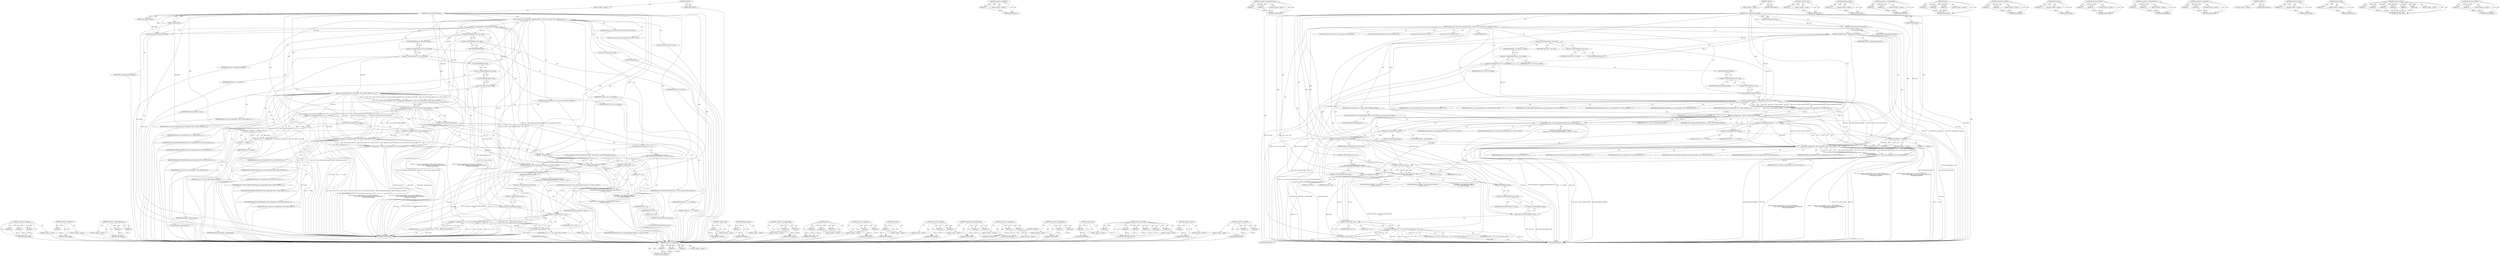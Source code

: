 digraph "&lt;operator&gt;.shiftLeft" {
vulnerable_204 [label=<(METHOD,&lt;operator&gt;.conditional)>];
vulnerable_205 [label=<(PARAM,p1)>];
vulnerable_206 [label=<(PARAM,p2)>];
vulnerable_207 [label=<(PARAM,p3)>];
vulnerable_208 [label=<(BLOCK,&lt;empty&gt;,&lt;empty&gt;)>];
vulnerable_209 [label=<(METHOD_RETURN,ANY)>];
vulnerable_152 [label=<(METHOD,&lt;operator&gt;.addressOf)>];
vulnerable_153 [label=<(PARAM,p1)>];
vulnerable_154 [label=<(BLOCK,&lt;empty&gt;,&lt;empty&gt;)>];
vulnerable_155 [label=<(METHOD_RETURN,ANY)>];
vulnerable_181 [label=<(METHOD,&lt;operator&gt;.indirectIndexAccess)>];
vulnerable_182 [label=<(PARAM,p1)>];
vulnerable_183 [label=<(PARAM,p2)>];
vulnerable_184 [label=<(BLOCK,&lt;empty&gt;,&lt;empty&gt;)>];
vulnerable_185 [label=<(METHOD_RETURN,ANY)>];
vulnerable_6 [label=<(METHOD,&lt;global&gt;)<SUB>1</SUB>>];
vulnerable_7 [label=<(BLOCK,&lt;empty&gt;,&lt;empty&gt;)<SUB>1</SUB>>];
vulnerable_8 [label=<(METHOD,cp2112_gpio_direction_input)<SUB>1</SUB>>];
vulnerable_9 [label=<(PARAM,struct gpio_chip *chip)<SUB>1</SUB>>];
vulnerable_10 [label=<(PARAM,unsigned offset)<SUB>1</SUB>>];
vulnerable_11 [label=<(BLOCK,{
	struct cp2112_device *dev = gpiochip_get_dat...,{
	struct cp2112_device *dev = gpiochip_get_dat...)<SUB>2</SUB>>];
vulnerable_12 [label="<(LOCAL,struct cp2112_device* dev: cp2112_device*)<SUB>3</SUB>>"];
vulnerable_13 [label=<(&lt;operator&gt;.assignment,*dev = gpiochip_get_data(chip))<SUB>3</SUB>>];
vulnerable_14 [label=<(IDENTIFIER,dev,*dev = gpiochip_get_data(chip))<SUB>3</SUB>>];
vulnerable_15 [label=<(gpiochip_get_data,gpiochip_get_data(chip))<SUB>3</SUB>>];
vulnerable_16 [label=<(IDENTIFIER,chip,gpiochip_get_data(chip))<SUB>3</SUB>>];
vulnerable_17 [label="<(LOCAL,struct hid_device* hdev: hid_device*)<SUB>4</SUB>>"];
vulnerable_18 [label=<(&lt;operator&gt;.assignment,*hdev = dev-&gt;hdev)<SUB>4</SUB>>];
vulnerable_19 [label=<(IDENTIFIER,hdev,*hdev = dev-&gt;hdev)<SUB>4</SUB>>];
vulnerable_20 [label=<(&lt;operator&gt;.indirectFieldAccess,dev-&gt;hdev)<SUB>4</SUB>>];
vulnerable_21 [label=<(IDENTIFIER,dev,*hdev = dev-&gt;hdev)<SUB>4</SUB>>];
vulnerable_22 [label=<(FIELD_IDENTIFIER,hdev,hdev)<SUB>4</SUB>>];
vulnerable_23 [label="<(LOCAL,u8* buf: u8*)<SUB>5</SUB>>"];
vulnerable_24 [label=<(&lt;operator&gt;.assignment,*buf = dev-&gt;in_out_buffer)<SUB>5</SUB>>];
vulnerable_25 [label=<(IDENTIFIER,buf,*buf = dev-&gt;in_out_buffer)<SUB>5</SUB>>];
vulnerable_26 [label=<(&lt;operator&gt;.indirectFieldAccess,dev-&gt;in_out_buffer)<SUB>5</SUB>>];
vulnerable_27 [label=<(IDENTIFIER,dev,*buf = dev-&gt;in_out_buffer)<SUB>5</SUB>>];
vulnerable_28 [label=<(FIELD_IDENTIFIER,in_out_buffer,in_out_buffer)<SUB>5</SUB>>];
vulnerable_29 [label="<(LOCAL,int ret: int)<SUB>6</SUB>>"];
vulnerable_30 [label=<(mutex_lock,mutex_lock(&amp;dev-&gt;lock))<SUB>8</SUB>>];
vulnerable_31 [label=<(&lt;operator&gt;.addressOf,&amp;dev-&gt;lock)<SUB>8</SUB>>];
vulnerable_32 [label=<(&lt;operator&gt;.indirectFieldAccess,dev-&gt;lock)<SUB>8</SUB>>];
vulnerable_33 [label=<(IDENTIFIER,dev,mutex_lock(&amp;dev-&gt;lock))<SUB>8</SUB>>];
vulnerable_34 [label=<(FIELD_IDENTIFIER,lock,lock)<SUB>8</SUB>>];
vulnerable_35 [label=<(&lt;operator&gt;.assignment,ret = hid_hw_raw_request(hdev, CP2112_GPIO_CONF...)<SUB>10</SUB>>];
vulnerable_36 [label=<(IDENTIFIER,ret,ret = hid_hw_raw_request(hdev, CP2112_GPIO_CONF...)<SUB>10</SUB>>];
vulnerable_37 [label=<(hid_hw_raw_request,hid_hw_raw_request(hdev, CP2112_GPIO_CONFIG, bu...)<SUB>10</SUB>>];
vulnerable_38 [label=<(IDENTIFIER,hdev,hid_hw_raw_request(hdev, CP2112_GPIO_CONFIG, bu...)<SUB>10</SUB>>];
vulnerable_39 [label=<(IDENTIFIER,CP2112_GPIO_CONFIG,hid_hw_raw_request(hdev, CP2112_GPIO_CONFIG, bu...)<SUB>10</SUB>>];
vulnerable_40 [label=<(IDENTIFIER,buf,hid_hw_raw_request(hdev, CP2112_GPIO_CONFIG, bu...)<SUB>10</SUB>>];
vulnerable_41 [label=<(IDENTIFIER,CP2112_GPIO_CONFIG_LENGTH,hid_hw_raw_request(hdev, CP2112_GPIO_CONFIG, bu...)<SUB>11</SUB>>];
vulnerable_42 [label=<(IDENTIFIER,HID_FEATURE_REPORT,hid_hw_raw_request(hdev, CP2112_GPIO_CONFIG, bu...)<SUB>11</SUB>>];
vulnerable_43 [label=<(IDENTIFIER,HID_REQ_GET_REPORT,hid_hw_raw_request(hdev, CP2112_GPIO_CONFIG, bu...)<SUB>12</SUB>>];
vulnerable_44 [label=<(CONTROL_STRUCTURE,IF,if (ret != CP2112_GPIO_CONFIG_LENGTH))<SUB>13</SUB>>];
vulnerable_45 [label=<(&lt;operator&gt;.notEquals,ret != CP2112_GPIO_CONFIG_LENGTH)<SUB>13</SUB>>];
vulnerable_46 [label=<(IDENTIFIER,ret,ret != CP2112_GPIO_CONFIG_LENGTH)<SUB>13</SUB>>];
vulnerable_47 [label=<(IDENTIFIER,CP2112_GPIO_CONFIG_LENGTH,ret != CP2112_GPIO_CONFIG_LENGTH)<SUB>13</SUB>>];
vulnerable_48 [label=<(BLOCK,{
		hid_err(hdev, &quot;error requesting GPIO config...,{
		hid_err(hdev, &quot;error requesting GPIO config...)<SUB>13</SUB>>];
vulnerable_49 [label="<(hid_err,hid_err(hdev, &quot;error requesting GPIO config: %d...)<SUB>14</SUB>>"];
vulnerable_50 [label="<(IDENTIFIER,hdev,hid_err(hdev, &quot;error requesting GPIO config: %d...)<SUB>14</SUB>>"];
vulnerable_51 [label="<(LITERAL,&quot;error requesting GPIO config: %d\n&quot;,hid_err(hdev, &quot;error requesting GPIO config: %d...)<SUB>14</SUB>>"];
vulnerable_52 [label="<(IDENTIFIER,ret,hid_err(hdev, &quot;error requesting GPIO config: %d...)<SUB>14</SUB>>"];
vulnerable_53 [label=<(CONTROL_STRUCTURE,GOTO,goto exit;)<SUB>15</SUB>>];
vulnerable_54 [label=<(&lt;operators&gt;.assignmentAnd,buf[1] &amp;= ~(1 &lt;&lt; offset))<SUB>18</SUB>>];
vulnerable_55 [label=<(&lt;operator&gt;.indirectIndexAccess,buf[1])<SUB>18</SUB>>];
vulnerable_56 [label=<(IDENTIFIER,buf,buf[1] &amp;= ~(1 &lt;&lt; offset))<SUB>18</SUB>>];
vulnerable_57 [label=<(LITERAL,1,buf[1] &amp;= ~(1 &lt;&lt; offset))<SUB>18</SUB>>];
vulnerable_58 [label=<(&lt;operator&gt;.not,~(1 &lt;&lt; offset))<SUB>18</SUB>>];
vulnerable_59 [label=<(&lt;operator&gt;.shiftLeft,1 &lt;&lt; offset)<SUB>18</SUB>>];
vulnerable_60 [label=<(LITERAL,1,1 &lt;&lt; offset)<SUB>18</SUB>>];
vulnerable_61 [label=<(IDENTIFIER,offset,1 &lt;&lt; offset)<SUB>18</SUB>>];
vulnerable_62 [label=<(&lt;operator&gt;.assignment,buf[2] = gpio_push_pull)<SUB>19</SUB>>];
vulnerable_63 [label=<(&lt;operator&gt;.indirectIndexAccess,buf[2])<SUB>19</SUB>>];
vulnerable_64 [label=<(IDENTIFIER,buf,buf[2] = gpio_push_pull)<SUB>19</SUB>>];
vulnerable_65 [label=<(LITERAL,2,buf[2] = gpio_push_pull)<SUB>19</SUB>>];
vulnerable_66 [label=<(IDENTIFIER,gpio_push_pull,buf[2] = gpio_push_pull)<SUB>19</SUB>>];
vulnerable_67 [label=<(&lt;operator&gt;.assignment,ret = hid_hw_raw_request(hdev, CP2112_GPIO_CONF...)<SUB>21</SUB>>];
vulnerable_68 [label=<(IDENTIFIER,ret,ret = hid_hw_raw_request(hdev, CP2112_GPIO_CONF...)<SUB>21</SUB>>];
vulnerable_69 [label=<(hid_hw_raw_request,hid_hw_raw_request(hdev, CP2112_GPIO_CONFIG, bu...)<SUB>21</SUB>>];
vulnerable_70 [label=<(IDENTIFIER,hdev,hid_hw_raw_request(hdev, CP2112_GPIO_CONFIG, bu...)<SUB>21</SUB>>];
vulnerable_71 [label=<(IDENTIFIER,CP2112_GPIO_CONFIG,hid_hw_raw_request(hdev, CP2112_GPIO_CONFIG, bu...)<SUB>21</SUB>>];
vulnerable_72 [label=<(IDENTIFIER,buf,hid_hw_raw_request(hdev, CP2112_GPIO_CONFIG, bu...)<SUB>21</SUB>>];
vulnerable_73 [label=<(IDENTIFIER,CP2112_GPIO_CONFIG_LENGTH,hid_hw_raw_request(hdev, CP2112_GPIO_CONFIG, bu...)<SUB>22</SUB>>];
vulnerable_74 [label=<(IDENTIFIER,HID_FEATURE_REPORT,hid_hw_raw_request(hdev, CP2112_GPIO_CONFIG, bu...)<SUB>22</SUB>>];
vulnerable_75 [label=<(IDENTIFIER,HID_REQ_SET_REPORT,hid_hw_raw_request(hdev, CP2112_GPIO_CONFIG, bu...)<SUB>23</SUB>>];
vulnerable_76 [label=<(CONTROL_STRUCTURE,IF,if (ret &lt; 0))<SUB>24</SUB>>];
vulnerable_77 [label=<(&lt;operator&gt;.lessThan,ret &lt; 0)<SUB>24</SUB>>];
vulnerable_78 [label=<(IDENTIFIER,ret,ret &lt; 0)<SUB>24</SUB>>];
vulnerable_79 [label=<(LITERAL,0,ret &lt; 0)<SUB>24</SUB>>];
vulnerable_80 [label="<(BLOCK,{
		hid_err(hdev, &quot;error setting GPIO config: %...,{
		hid_err(hdev, &quot;error setting GPIO config: %...)<SUB>24</SUB>>"];
vulnerable_81 [label="<(hid_err,hid_err(hdev, &quot;error setting GPIO config: %d\n&quot;...)<SUB>25</SUB>>"];
vulnerable_82 [label="<(IDENTIFIER,hdev,hid_err(hdev, &quot;error setting GPIO config: %d\n&quot;...)<SUB>25</SUB>>"];
vulnerable_83 [label="<(LITERAL,&quot;error setting GPIO config: %d\n&quot;,hid_err(hdev, &quot;error setting GPIO config: %d\n&quot;...)<SUB>25</SUB>>"];
vulnerable_84 [label="<(IDENTIFIER,ret,hid_err(hdev, &quot;error setting GPIO config: %d\n&quot;...)<SUB>25</SUB>>"];
vulnerable_85 [label=<(CONTROL_STRUCTURE,GOTO,goto exit;)<SUB>26</SUB>>];
vulnerable_86 [label=<(&lt;operator&gt;.assignment,ret = 0)<SUB>29</SUB>>];
vulnerable_87 [label=<(IDENTIFIER,ret,ret = 0)<SUB>29</SUB>>];
vulnerable_88 [label=<(LITERAL,0,ret = 0)<SUB>29</SUB>>];
vulnerable_89 [label=<(JUMP_TARGET,exit)<SUB>31</SUB>>];
vulnerable_90 [label=<(mutex_unlock,mutex_unlock(&amp;dev-&gt;lock))<SUB>32</SUB>>];
vulnerable_91 [label=<(&lt;operator&gt;.addressOf,&amp;dev-&gt;lock)<SUB>32</SUB>>];
vulnerable_92 [label=<(&lt;operator&gt;.indirectFieldAccess,dev-&gt;lock)<SUB>32</SUB>>];
vulnerable_93 [label=<(IDENTIFIER,dev,mutex_unlock(&amp;dev-&gt;lock))<SUB>32</SUB>>];
vulnerable_94 [label=<(FIELD_IDENTIFIER,lock,lock)<SUB>32</SUB>>];
vulnerable_95 [label="<(RETURN,return ret &lt;= 0 ? ret : -EIO;,return ret &lt;= 0 ? ret : -EIO;)<SUB>33</SUB>>"];
vulnerable_96 [label="<(&lt;operator&gt;.conditional,ret &lt;= 0 ? ret : -EIO)<SUB>33</SUB>>"];
vulnerable_97 [label=<(&lt;operator&gt;.lessEqualsThan,ret &lt;= 0)<SUB>33</SUB>>];
vulnerable_98 [label=<(IDENTIFIER,ret,ret &lt;= 0)<SUB>33</SUB>>];
vulnerable_99 [label=<(LITERAL,0,ret &lt;= 0)<SUB>33</SUB>>];
vulnerable_100 [label="<(IDENTIFIER,ret,ret &lt;= 0 ? ret : -EIO)<SUB>33</SUB>>"];
vulnerable_101 [label=<(&lt;operator&gt;.minus,-EIO)<SUB>33</SUB>>];
vulnerable_102 [label=<(IDENTIFIER,EIO,-EIO)<SUB>33</SUB>>];
vulnerable_103 [label=<(METHOD_RETURN,int)<SUB>1</SUB>>];
vulnerable_105 [label=<(METHOD_RETURN,ANY)<SUB>1</SUB>>];
vulnerable_186 [label=<(METHOD,&lt;operator&gt;.not)>];
vulnerable_187 [label=<(PARAM,p1)>];
vulnerable_188 [label=<(BLOCK,&lt;empty&gt;,&lt;empty&gt;)>];
vulnerable_189 [label=<(METHOD_RETURN,ANY)>];
vulnerable_139 [label=<(METHOD,gpiochip_get_data)>];
vulnerable_140 [label=<(PARAM,p1)>];
vulnerable_141 [label=<(BLOCK,&lt;empty&gt;,&lt;empty&gt;)>];
vulnerable_142 [label=<(METHOD_RETURN,ANY)>];
vulnerable_176 [label=<(METHOD,&lt;operators&gt;.assignmentAnd)>];
vulnerable_177 [label=<(PARAM,p1)>];
vulnerable_178 [label=<(PARAM,p2)>];
vulnerable_179 [label=<(BLOCK,&lt;empty&gt;,&lt;empty&gt;)>];
vulnerable_180 [label=<(METHOD_RETURN,ANY)>];
vulnerable_170 [label=<(METHOD,hid_err)>];
vulnerable_171 [label=<(PARAM,p1)>];
vulnerable_172 [label=<(PARAM,p2)>];
vulnerable_173 [label=<(PARAM,p3)>];
vulnerable_174 [label=<(BLOCK,&lt;empty&gt;,&lt;empty&gt;)>];
vulnerable_175 [label=<(METHOD_RETURN,ANY)>];
vulnerable_165 [label=<(METHOD,&lt;operator&gt;.notEquals)>];
vulnerable_166 [label=<(PARAM,p1)>];
vulnerable_167 [label=<(PARAM,p2)>];
vulnerable_168 [label=<(BLOCK,&lt;empty&gt;,&lt;empty&gt;)>];
vulnerable_169 [label=<(METHOD_RETURN,ANY)>];
vulnerable_148 [label=<(METHOD,mutex_lock)>];
vulnerable_149 [label=<(PARAM,p1)>];
vulnerable_150 [label=<(BLOCK,&lt;empty&gt;,&lt;empty&gt;)>];
vulnerable_151 [label=<(METHOD_RETURN,ANY)>];
vulnerable_195 [label=<(METHOD,&lt;operator&gt;.lessThan)>];
vulnerable_196 [label=<(PARAM,p1)>];
vulnerable_197 [label=<(PARAM,p2)>];
vulnerable_198 [label=<(BLOCK,&lt;empty&gt;,&lt;empty&gt;)>];
vulnerable_199 [label=<(METHOD_RETURN,ANY)>];
vulnerable_143 [label=<(METHOD,&lt;operator&gt;.indirectFieldAccess)>];
vulnerable_144 [label=<(PARAM,p1)>];
vulnerable_145 [label=<(PARAM,p2)>];
vulnerable_146 [label=<(BLOCK,&lt;empty&gt;,&lt;empty&gt;)>];
vulnerable_147 [label=<(METHOD_RETURN,ANY)>];
vulnerable_134 [label=<(METHOD,&lt;operator&gt;.assignment)>];
vulnerable_135 [label=<(PARAM,p1)>];
vulnerable_136 [label=<(PARAM,p2)>];
vulnerable_137 [label=<(BLOCK,&lt;empty&gt;,&lt;empty&gt;)>];
vulnerable_138 [label=<(METHOD_RETURN,ANY)>];
vulnerable_128 [label=<(METHOD,&lt;global&gt;)<SUB>1</SUB>>];
vulnerable_129 [label=<(BLOCK,&lt;empty&gt;,&lt;empty&gt;)>];
vulnerable_130 [label=<(METHOD_RETURN,ANY)>];
vulnerable_210 [label=<(METHOD,&lt;operator&gt;.lessEqualsThan)>];
vulnerable_211 [label=<(PARAM,p1)>];
vulnerable_212 [label=<(PARAM,p2)>];
vulnerable_213 [label=<(BLOCK,&lt;empty&gt;,&lt;empty&gt;)>];
vulnerable_214 [label=<(METHOD_RETURN,ANY)>];
vulnerable_200 [label=<(METHOD,mutex_unlock)>];
vulnerable_201 [label=<(PARAM,p1)>];
vulnerable_202 [label=<(BLOCK,&lt;empty&gt;,&lt;empty&gt;)>];
vulnerable_203 [label=<(METHOD_RETURN,ANY)>];
vulnerable_156 [label=<(METHOD,hid_hw_raw_request)>];
vulnerable_157 [label=<(PARAM,p1)>];
vulnerable_158 [label=<(PARAM,p2)>];
vulnerable_159 [label=<(PARAM,p3)>];
vulnerable_160 [label=<(PARAM,p4)>];
vulnerable_161 [label=<(PARAM,p5)>];
vulnerable_162 [label=<(PARAM,p6)>];
vulnerable_163 [label=<(BLOCK,&lt;empty&gt;,&lt;empty&gt;)>];
vulnerable_164 [label=<(METHOD_RETURN,ANY)>];
vulnerable_215 [label=<(METHOD,&lt;operator&gt;.minus)>];
vulnerable_216 [label=<(PARAM,p1)>];
vulnerable_217 [label=<(BLOCK,&lt;empty&gt;,&lt;empty&gt;)>];
vulnerable_218 [label=<(METHOD_RETURN,ANY)>];
vulnerable_190 [label=<(METHOD,&lt;operator&gt;.shiftLeft)>];
vulnerable_191 [label=<(PARAM,p1)>];
vulnerable_192 [label=<(PARAM,p2)>];
vulnerable_193 [label=<(BLOCK,&lt;empty&gt;,&lt;empty&gt;)>];
vulnerable_194 [label=<(METHOD_RETURN,ANY)>];
fixed_204 [label=<(METHOD,&lt;operator&gt;.conditional)>];
fixed_205 [label=<(PARAM,p1)>];
fixed_206 [label=<(PARAM,p2)>];
fixed_207 [label=<(PARAM,p3)>];
fixed_208 [label=<(BLOCK,&lt;empty&gt;,&lt;empty&gt;)>];
fixed_209 [label=<(METHOD_RETURN,ANY)>];
fixed_152 [label=<(METHOD,&lt;operator&gt;.addressOf)>];
fixed_153 [label=<(PARAM,p1)>];
fixed_154 [label=<(BLOCK,&lt;empty&gt;,&lt;empty&gt;)>];
fixed_155 [label=<(METHOD_RETURN,ANY)>];
fixed_181 [label=<(METHOD,&lt;operator&gt;.indirectIndexAccess)>];
fixed_182 [label=<(PARAM,p1)>];
fixed_183 [label=<(PARAM,p2)>];
fixed_184 [label=<(BLOCK,&lt;empty&gt;,&lt;empty&gt;)>];
fixed_185 [label=<(METHOD_RETURN,ANY)>];
fixed_6 [label=<(METHOD,&lt;global&gt;)<SUB>1</SUB>>];
fixed_7 [label=<(BLOCK,&lt;empty&gt;,&lt;empty&gt;)<SUB>1</SUB>>];
fixed_8 [label=<(METHOD,cp2112_gpio_direction_input)<SUB>1</SUB>>];
fixed_9 [label=<(PARAM,struct gpio_chip *chip)<SUB>1</SUB>>];
fixed_10 [label=<(PARAM,unsigned offset)<SUB>1</SUB>>];
fixed_11 [label=<(BLOCK,{
	struct cp2112_device *dev = gpiochip_get_dat...,{
	struct cp2112_device *dev = gpiochip_get_dat...)<SUB>2</SUB>>];
fixed_12 [label="<(LOCAL,struct cp2112_device* dev: cp2112_device*)<SUB>3</SUB>>"];
fixed_13 [label=<(&lt;operator&gt;.assignment,*dev = gpiochip_get_data(chip))<SUB>3</SUB>>];
fixed_14 [label=<(IDENTIFIER,dev,*dev = gpiochip_get_data(chip))<SUB>3</SUB>>];
fixed_15 [label=<(gpiochip_get_data,gpiochip_get_data(chip))<SUB>3</SUB>>];
fixed_16 [label=<(IDENTIFIER,chip,gpiochip_get_data(chip))<SUB>3</SUB>>];
fixed_17 [label="<(LOCAL,struct hid_device* hdev: hid_device*)<SUB>4</SUB>>"];
fixed_18 [label=<(&lt;operator&gt;.assignment,*hdev = dev-&gt;hdev)<SUB>4</SUB>>];
fixed_19 [label=<(IDENTIFIER,hdev,*hdev = dev-&gt;hdev)<SUB>4</SUB>>];
fixed_20 [label=<(&lt;operator&gt;.indirectFieldAccess,dev-&gt;hdev)<SUB>4</SUB>>];
fixed_21 [label=<(IDENTIFIER,dev,*hdev = dev-&gt;hdev)<SUB>4</SUB>>];
fixed_22 [label=<(FIELD_IDENTIFIER,hdev,hdev)<SUB>4</SUB>>];
fixed_23 [label="<(LOCAL,u8* buf: u8*)<SUB>5</SUB>>"];
fixed_24 [label=<(&lt;operator&gt;.assignment,*buf = dev-&gt;in_out_buffer)<SUB>5</SUB>>];
fixed_25 [label=<(IDENTIFIER,buf,*buf = dev-&gt;in_out_buffer)<SUB>5</SUB>>];
fixed_26 [label=<(&lt;operator&gt;.indirectFieldAccess,dev-&gt;in_out_buffer)<SUB>5</SUB>>];
fixed_27 [label=<(IDENTIFIER,dev,*buf = dev-&gt;in_out_buffer)<SUB>5</SUB>>];
fixed_28 [label=<(FIELD_IDENTIFIER,in_out_buffer,in_out_buffer)<SUB>5</SUB>>];
fixed_29 [label="<(LOCAL,int ret: int)<SUB>6</SUB>>"];
fixed_30 [label=<(mutex_lock,mutex_lock(&amp;dev-&gt;lock))<SUB>8</SUB>>];
fixed_31 [label=<(&lt;operator&gt;.addressOf,&amp;dev-&gt;lock)<SUB>8</SUB>>];
fixed_32 [label=<(&lt;operator&gt;.indirectFieldAccess,dev-&gt;lock)<SUB>8</SUB>>];
fixed_33 [label=<(IDENTIFIER,dev,mutex_lock(&amp;dev-&gt;lock))<SUB>8</SUB>>];
fixed_34 [label=<(FIELD_IDENTIFIER,lock,lock)<SUB>8</SUB>>];
fixed_35 [label=<(&lt;operator&gt;.assignment,ret = hid_hw_raw_request(hdev, CP2112_GPIO_CONF...)<SUB>10</SUB>>];
fixed_36 [label=<(IDENTIFIER,ret,ret = hid_hw_raw_request(hdev, CP2112_GPIO_CONF...)<SUB>10</SUB>>];
fixed_37 [label=<(hid_hw_raw_request,hid_hw_raw_request(hdev, CP2112_GPIO_CONFIG, bu...)<SUB>10</SUB>>];
fixed_38 [label=<(IDENTIFIER,hdev,hid_hw_raw_request(hdev, CP2112_GPIO_CONFIG, bu...)<SUB>10</SUB>>];
fixed_39 [label=<(IDENTIFIER,CP2112_GPIO_CONFIG,hid_hw_raw_request(hdev, CP2112_GPIO_CONFIG, bu...)<SUB>10</SUB>>];
fixed_40 [label=<(IDENTIFIER,buf,hid_hw_raw_request(hdev, CP2112_GPIO_CONFIG, bu...)<SUB>10</SUB>>];
fixed_41 [label=<(IDENTIFIER,CP2112_GPIO_CONFIG_LENGTH,hid_hw_raw_request(hdev, CP2112_GPIO_CONFIG, bu...)<SUB>11</SUB>>];
fixed_42 [label=<(IDENTIFIER,HID_FEATURE_REPORT,hid_hw_raw_request(hdev, CP2112_GPIO_CONFIG, bu...)<SUB>11</SUB>>];
fixed_43 [label=<(IDENTIFIER,HID_REQ_GET_REPORT,hid_hw_raw_request(hdev, CP2112_GPIO_CONFIG, bu...)<SUB>12</SUB>>];
fixed_44 [label=<(CONTROL_STRUCTURE,IF,if (ret != CP2112_GPIO_CONFIG_LENGTH))<SUB>13</SUB>>];
fixed_45 [label=<(&lt;operator&gt;.notEquals,ret != CP2112_GPIO_CONFIG_LENGTH)<SUB>13</SUB>>];
fixed_46 [label=<(IDENTIFIER,ret,ret != CP2112_GPIO_CONFIG_LENGTH)<SUB>13</SUB>>];
fixed_47 [label=<(IDENTIFIER,CP2112_GPIO_CONFIG_LENGTH,ret != CP2112_GPIO_CONFIG_LENGTH)<SUB>13</SUB>>];
fixed_48 [label=<(BLOCK,{
		hid_err(hdev, &quot;error requesting GPIO config...,{
		hid_err(hdev, &quot;error requesting GPIO config...)<SUB>13</SUB>>];
fixed_49 [label="<(hid_err,hid_err(hdev, &quot;error requesting GPIO config: %d...)<SUB>14</SUB>>"];
fixed_50 [label="<(IDENTIFIER,hdev,hid_err(hdev, &quot;error requesting GPIO config: %d...)<SUB>14</SUB>>"];
fixed_51 [label="<(LITERAL,&quot;error requesting GPIO config: %d\n&quot;,hid_err(hdev, &quot;error requesting GPIO config: %d...)<SUB>14</SUB>>"];
fixed_52 [label="<(IDENTIFIER,ret,hid_err(hdev, &quot;error requesting GPIO config: %d...)<SUB>14</SUB>>"];
fixed_53 [label=<(CONTROL_STRUCTURE,GOTO,goto exit;)<SUB>15</SUB>>];
fixed_54 [label=<(&lt;operators&gt;.assignmentAnd,buf[1] &amp;= ~(1 &lt;&lt; offset))<SUB>18</SUB>>];
fixed_55 [label=<(&lt;operator&gt;.indirectIndexAccess,buf[1])<SUB>18</SUB>>];
fixed_56 [label=<(IDENTIFIER,buf,buf[1] &amp;= ~(1 &lt;&lt; offset))<SUB>18</SUB>>];
fixed_57 [label=<(LITERAL,1,buf[1] &amp;= ~(1 &lt;&lt; offset))<SUB>18</SUB>>];
fixed_58 [label=<(&lt;operator&gt;.not,~(1 &lt;&lt; offset))<SUB>18</SUB>>];
fixed_59 [label=<(&lt;operator&gt;.shiftLeft,1 &lt;&lt; offset)<SUB>18</SUB>>];
fixed_60 [label=<(LITERAL,1,1 &lt;&lt; offset)<SUB>18</SUB>>];
fixed_61 [label=<(IDENTIFIER,offset,1 &lt;&lt; offset)<SUB>18</SUB>>];
fixed_62 [label=<(&lt;operator&gt;.assignment,buf[2] = gpio_push_pull)<SUB>19</SUB>>];
fixed_63 [label=<(&lt;operator&gt;.indirectIndexAccess,buf[2])<SUB>19</SUB>>];
fixed_64 [label=<(IDENTIFIER,buf,buf[2] = gpio_push_pull)<SUB>19</SUB>>];
fixed_65 [label=<(LITERAL,2,buf[2] = gpio_push_pull)<SUB>19</SUB>>];
fixed_66 [label=<(IDENTIFIER,gpio_push_pull,buf[2] = gpio_push_pull)<SUB>19</SUB>>];
fixed_67 [label=<(&lt;operator&gt;.assignment,ret = hid_hw_raw_request(hdev, CP2112_GPIO_CONF...)<SUB>21</SUB>>];
fixed_68 [label=<(IDENTIFIER,ret,ret = hid_hw_raw_request(hdev, CP2112_GPIO_CONF...)<SUB>21</SUB>>];
fixed_69 [label=<(hid_hw_raw_request,hid_hw_raw_request(hdev, CP2112_GPIO_CONFIG, bu...)<SUB>21</SUB>>];
fixed_70 [label=<(IDENTIFIER,hdev,hid_hw_raw_request(hdev, CP2112_GPIO_CONFIG, bu...)<SUB>21</SUB>>];
fixed_71 [label=<(IDENTIFIER,CP2112_GPIO_CONFIG,hid_hw_raw_request(hdev, CP2112_GPIO_CONFIG, bu...)<SUB>21</SUB>>];
fixed_72 [label=<(IDENTIFIER,buf,hid_hw_raw_request(hdev, CP2112_GPIO_CONFIG, bu...)<SUB>21</SUB>>];
fixed_73 [label=<(IDENTIFIER,CP2112_GPIO_CONFIG_LENGTH,hid_hw_raw_request(hdev, CP2112_GPIO_CONFIG, bu...)<SUB>22</SUB>>];
fixed_74 [label=<(IDENTIFIER,HID_FEATURE_REPORT,hid_hw_raw_request(hdev, CP2112_GPIO_CONFIG, bu...)<SUB>22</SUB>>];
fixed_75 [label=<(IDENTIFIER,HID_REQ_SET_REPORT,hid_hw_raw_request(hdev, CP2112_GPIO_CONFIG, bu...)<SUB>23</SUB>>];
fixed_76 [label=<(CONTROL_STRUCTURE,IF,if (ret &lt; 0))<SUB>24</SUB>>];
fixed_77 [label=<(&lt;operator&gt;.lessThan,ret &lt; 0)<SUB>24</SUB>>];
fixed_78 [label=<(IDENTIFIER,ret,ret &lt; 0)<SUB>24</SUB>>];
fixed_79 [label=<(LITERAL,0,ret &lt; 0)<SUB>24</SUB>>];
fixed_80 [label="<(BLOCK,{
		hid_err(hdev, &quot;error setting GPIO config: %...,{
		hid_err(hdev, &quot;error setting GPIO config: %...)<SUB>24</SUB>>"];
fixed_81 [label="<(hid_err,hid_err(hdev, &quot;error setting GPIO config: %d\n&quot;...)<SUB>25</SUB>>"];
fixed_82 [label="<(IDENTIFIER,hdev,hid_err(hdev, &quot;error setting GPIO config: %d\n&quot;...)<SUB>25</SUB>>"];
fixed_83 [label="<(LITERAL,&quot;error setting GPIO config: %d\n&quot;,hid_err(hdev, &quot;error setting GPIO config: %d\n&quot;...)<SUB>25</SUB>>"];
fixed_84 [label="<(IDENTIFIER,ret,hid_err(hdev, &quot;error setting GPIO config: %d\n&quot;...)<SUB>25</SUB>>"];
fixed_85 [label=<(CONTROL_STRUCTURE,GOTO,goto exit;)<SUB>26</SUB>>];
fixed_86 [label=<(&lt;operator&gt;.assignment,ret = 0)<SUB>29</SUB>>];
fixed_87 [label=<(IDENTIFIER,ret,ret = 0)<SUB>29</SUB>>];
fixed_88 [label=<(LITERAL,0,ret = 0)<SUB>29</SUB>>];
fixed_89 [label=<(JUMP_TARGET,exit)<SUB>31</SUB>>];
fixed_90 [label=<(mutex_unlock,mutex_unlock(&amp;dev-&gt;lock))<SUB>32</SUB>>];
fixed_91 [label=<(&lt;operator&gt;.addressOf,&amp;dev-&gt;lock)<SUB>32</SUB>>];
fixed_92 [label=<(&lt;operator&gt;.indirectFieldAccess,dev-&gt;lock)<SUB>32</SUB>>];
fixed_93 [label=<(IDENTIFIER,dev,mutex_unlock(&amp;dev-&gt;lock))<SUB>32</SUB>>];
fixed_94 [label=<(FIELD_IDENTIFIER,lock,lock)<SUB>32</SUB>>];
fixed_95 [label="<(RETURN,return ret &lt; 0 ? ret : -EIO;,return ret &lt; 0 ? ret : -EIO;)<SUB>33</SUB>>"];
fixed_96 [label="<(&lt;operator&gt;.conditional,ret &lt; 0 ? ret : -EIO)<SUB>33</SUB>>"];
fixed_97 [label=<(&lt;operator&gt;.lessThan,ret &lt; 0)<SUB>33</SUB>>];
fixed_98 [label=<(IDENTIFIER,ret,ret &lt; 0)<SUB>33</SUB>>];
fixed_99 [label=<(LITERAL,0,ret &lt; 0)<SUB>33</SUB>>];
fixed_100 [label="<(IDENTIFIER,ret,ret &lt; 0 ? ret : -EIO)<SUB>33</SUB>>"];
fixed_101 [label=<(&lt;operator&gt;.minus,-EIO)<SUB>33</SUB>>];
fixed_102 [label=<(IDENTIFIER,EIO,-EIO)<SUB>33</SUB>>];
fixed_103 [label=<(METHOD_RETURN,int)<SUB>1</SUB>>];
fixed_105 [label=<(METHOD_RETURN,ANY)<SUB>1</SUB>>];
fixed_186 [label=<(METHOD,&lt;operator&gt;.not)>];
fixed_187 [label=<(PARAM,p1)>];
fixed_188 [label=<(BLOCK,&lt;empty&gt;,&lt;empty&gt;)>];
fixed_189 [label=<(METHOD_RETURN,ANY)>];
fixed_139 [label=<(METHOD,gpiochip_get_data)>];
fixed_140 [label=<(PARAM,p1)>];
fixed_141 [label=<(BLOCK,&lt;empty&gt;,&lt;empty&gt;)>];
fixed_142 [label=<(METHOD_RETURN,ANY)>];
fixed_176 [label=<(METHOD,&lt;operators&gt;.assignmentAnd)>];
fixed_177 [label=<(PARAM,p1)>];
fixed_178 [label=<(PARAM,p2)>];
fixed_179 [label=<(BLOCK,&lt;empty&gt;,&lt;empty&gt;)>];
fixed_180 [label=<(METHOD_RETURN,ANY)>];
fixed_170 [label=<(METHOD,hid_err)>];
fixed_171 [label=<(PARAM,p1)>];
fixed_172 [label=<(PARAM,p2)>];
fixed_173 [label=<(PARAM,p3)>];
fixed_174 [label=<(BLOCK,&lt;empty&gt;,&lt;empty&gt;)>];
fixed_175 [label=<(METHOD_RETURN,ANY)>];
fixed_165 [label=<(METHOD,&lt;operator&gt;.notEquals)>];
fixed_166 [label=<(PARAM,p1)>];
fixed_167 [label=<(PARAM,p2)>];
fixed_168 [label=<(BLOCK,&lt;empty&gt;,&lt;empty&gt;)>];
fixed_169 [label=<(METHOD_RETURN,ANY)>];
fixed_148 [label=<(METHOD,mutex_lock)>];
fixed_149 [label=<(PARAM,p1)>];
fixed_150 [label=<(BLOCK,&lt;empty&gt;,&lt;empty&gt;)>];
fixed_151 [label=<(METHOD_RETURN,ANY)>];
fixed_195 [label=<(METHOD,&lt;operator&gt;.lessThan)>];
fixed_196 [label=<(PARAM,p1)>];
fixed_197 [label=<(PARAM,p2)>];
fixed_198 [label=<(BLOCK,&lt;empty&gt;,&lt;empty&gt;)>];
fixed_199 [label=<(METHOD_RETURN,ANY)>];
fixed_143 [label=<(METHOD,&lt;operator&gt;.indirectFieldAccess)>];
fixed_144 [label=<(PARAM,p1)>];
fixed_145 [label=<(PARAM,p2)>];
fixed_146 [label=<(BLOCK,&lt;empty&gt;,&lt;empty&gt;)>];
fixed_147 [label=<(METHOD_RETURN,ANY)>];
fixed_134 [label=<(METHOD,&lt;operator&gt;.assignment)>];
fixed_135 [label=<(PARAM,p1)>];
fixed_136 [label=<(PARAM,p2)>];
fixed_137 [label=<(BLOCK,&lt;empty&gt;,&lt;empty&gt;)>];
fixed_138 [label=<(METHOD_RETURN,ANY)>];
fixed_128 [label=<(METHOD,&lt;global&gt;)<SUB>1</SUB>>];
fixed_129 [label=<(BLOCK,&lt;empty&gt;,&lt;empty&gt;)>];
fixed_130 [label=<(METHOD_RETURN,ANY)>];
fixed_210 [label=<(METHOD,&lt;operator&gt;.minus)>];
fixed_211 [label=<(PARAM,p1)>];
fixed_212 [label=<(BLOCK,&lt;empty&gt;,&lt;empty&gt;)>];
fixed_213 [label=<(METHOD_RETURN,ANY)>];
fixed_200 [label=<(METHOD,mutex_unlock)>];
fixed_201 [label=<(PARAM,p1)>];
fixed_202 [label=<(BLOCK,&lt;empty&gt;,&lt;empty&gt;)>];
fixed_203 [label=<(METHOD_RETURN,ANY)>];
fixed_156 [label=<(METHOD,hid_hw_raw_request)>];
fixed_157 [label=<(PARAM,p1)>];
fixed_158 [label=<(PARAM,p2)>];
fixed_159 [label=<(PARAM,p3)>];
fixed_160 [label=<(PARAM,p4)>];
fixed_161 [label=<(PARAM,p5)>];
fixed_162 [label=<(PARAM,p6)>];
fixed_163 [label=<(BLOCK,&lt;empty&gt;,&lt;empty&gt;)>];
fixed_164 [label=<(METHOD_RETURN,ANY)>];
fixed_190 [label=<(METHOD,&lt;operator&gt;.shiftLeft)>];
fixed_191 [label=<(PARAM,p1)>];
fixed_192 [label=<(PARAM,p2)>];
fixed_193 [label=<(BLOCK,&lt;empty&gt;,&lt;empty&gt;)>];
fixed_194 [label=<(METHOD_RETURN,ANY)>];
vulnerable_204 -> vulnerable_205  [key=0, label="AST: "];
vulnerable_204 -> vulnerable_205  [key=1, label="DDG: "];
vulnerable_204 -> vulnerable_208  [key=0, label="AST: "];
vulnerable_204 -> vulnerable_206  [key=0, label="AST: "];
vulnerable_204 -> vulnerable_206  [key=1, label="DDG: "];
vulnerable_204 -> vulnerable_209  [key=0, label="AST: "];
vulnerable_204 -> vulnerable_209  [key=1, label="CFG: "];
vulnerable_204 -> vulnerable_207  [key=0, label="AST: "];
vulnerable_204 -> vulnerable_207  [key=1, label="DDG: "];
vulnerable_205 -> vulnerable_209  [key=0, label="DDG: p1"];
vulnerable_206 -> vulnerable_209  [key=0, label="DDG: p2"];
vulnerable_207 -> vulnerable_209  [key=0, label="DDG: p3"];
vulnerable_208 -> fixed_204  [key=0];
vulnerable_209 -> fixed_204  [key=0];
vulnerable_152 -> vulnerable_153  [key=0, label="AST: "];
vulnerable_152 -> vulnerable_153  [key=1, label="DDG: "];
vulnerable_152 -> vulnerable_154  [key=0, label="AST: "];
vulnerable_152 -> vulnerable_155  [key=0, label="AST: "];
vulnerable_152 -> vulnerable_155  [key=1, label="CFG: "];
vulnerable_153 -> vulnerable_155  [key=0, label="DDG: p1"];
vulnerable_154 -> fixed_204  [key=0];
vulnerable_155 -> fixed_204  [key=0];
vulnerable_181 -> vulnerable_182  [key=0, label="AST: "];
vulnerable_181 -> vulnerable_182  [key=1, label="DDG: "];
vulnerable_181 -> vulnerable_184  [key=0, label="AST: "];
vulnerable_181 -> vulnerable_183  [key=0, label="AST: "];
vulnerable_181 -> vulnerable_183  [key=1, label="DDG: "];
vulnerable_181 -> vulnerable_185  [key=0, label="AST: "];
vulnerable_181 -> vulnerable_185  [key=1, label="CFG: "];
vulnerable_182 -> vulnerable_185  [key=0, label="DDG: p1"];
vulnerable_183 -> vulnerable_185  [key=0, label="DDG: p2"];
vulnerable_184 -> fixed_204  [key=0];
vulnerable_185 -> fixed_204  [key=0];
vulnerable_6 -> vulnerable_7  [key=0, label="AST: "];
vulnerable_6 -> vulnerable_105  [key=0, label="AST: "];
vulnerable_6 -> vulnerable_105  [key=1, label="CFG: "];
vulnerable_7 -> vulnerable_8  [key=0, label="AST: "];
vulnerable_8 -> vulnerable_9  [key=0, label="AST: "];
vulnerable_8 -> vulnerable_9  [key=1, label="DDG: "];
vulnerable_8 -> vulnerable_10  [key=0, label="AST: "];
vulnerable_8 -> vulnerable_10  [key=1, label="DDG: "];
vulnerable_8 -> vulnerable_11  [key=0, label="AST: "];
vulnerable_8 -> vulnerable_103  [key=0, label="AST: "];
vulnerable_8 -> vulnerable_15  [key=0, label="CFG: "];
vulnerable_8 -> vulnerable_15  [key=1, label="DDG: "];
vulnerable_8 -> vulnerable_62  [key=0, label="DDG: "];
vulnerable_8 -> vulnerable_86  [key=0, label="DDG: "];
vulnerable_8 -> vulnerable_96  [key=0, label="DDG: "];
vulnerable_8 -> vulnerable_37  [key=0, label="DDG: "];
vulnerable_8 -> vulnerable_45  [key=0, label="DDG: "];
vulnerable_8 -> vulnerable_69  [key=0, label="DDG: "];
vulnerable_8 -> vulnerable_77  [key=0, label="DDG: "];
vulnerable_8 -> vulnerable_49  [key=0, label="DDG: "];
vulnerable_8 -> vulnerable_59  [key=0, label="DDG: "];
vulnerable_8 -> vulnerable_81  [key=0, label="DDG: "];
vulnerable_8 -> vulnerable_97  [key=0, label="DDG: "];
vulnerable_8 -> vulnerable_101  [key=0, label="DDG: "];
vulnerable_9 -> vulnerable_15  [key=0, label="DDG: chip"];
vulnerable_10 -> vulnerable_103  [key=0, label="DDG: offset"];
vulnerable_10 -> vulnerable_59  [key=0, label="DDG: offset"];
vulnerable_11 -> vulnerable_12  [key=0, label="AST: "];
vulnerable_11 -> vulnerable_13  [key=0, label="AST: "];
vulnerable_11 -> vulnerable_17  [key=0, label="AST: "];
vulnerable_11 -> vulnerable_18  [key=0, label="AST: "];
vulnerable_11 -> vulnerable_23  [key=0, label="AST: "];
vulnerable_11 -> vulnerable_24  [key=0, label="AST: "];
vulnerable_11 -> vulnerable_29  [key=0, label="AST: "];
vulnerable_11 -> vulnerable_30  [key=0, label="AST: "];
vulnerable_11 -> vulnerable_35  [key=0, label="AST: "];
vulnerable_11 -> vulnerable_44  [key=0, label="AST: "];
vulnerable_11 -> vulnerable_54  [key=0, label="AST: "];
vulnerable_11 -> vulnerable_62  [key=0, label="AST: "];
vulnerable_11 -> vulnerable_67  [key=0, label="AST: "];
vulnerable_11 -> vulnerable_76  [key=0, label="AST: "];
vulnerable_11 -> vulnerable_86  [key=0, label="AST: "];
vulnerable_11 -> vulnerable_89  [key=0, label="AST: "];
vulnerable_11 -> vulnerable_90  [key=0, label="AST: "];
vulnerable_11 -> vulnerable_95  [key=0, label="AST: "];
vulnerable_12 -> fixed_204  [key=0];
vulnerable_13 -> vulnerable_14  [key=0, label="AST: "];
vulnerable_13 -> vulnerable_15  [key=0, label="AST: "];
vulnerable_13 -> vulnerable_22  [key=0, label="CFG: "];
vulnerable_13 -> vulnerable_103  [key=0, label="DDG: dev"];
vulnerable_13 -> vulnerable_103  [key=1, label="DDG: gpiochip_get_data(chip)"];
vulnerable_13 -> vulnerable_103  [key=2, label="DDG: *dev = gpiochip_get_data(chip)"];
vulnerable_13 -> vulnerable_18  [key=0, label="DDG: dev"];
vulnerable_13 -> vulnerable_24  [key=0, label="DDG: dev"];
vulnerable_13 -> vulnerable_30  [key=0, label="DDG: dev"];
vulnerable_13 -> vulnerable_90  [key=0, label="DDG: dev"];
vulnerable_14 -> fixed_204  [key=0];
vulnerable_15 -> vulnerable_16  [key=0, label="AST: "];
vulnerable_15 -> vulnerable_13  [key=0, label="CFG: "];
vulnerable_15 -> vulnerable_13  [key=1, label="DDG: chip"];
vulnerable_15 -> vulnerable_103  [key=0, label="DDG: chip"];
vulnerable_16 -> fixed_204  [key=0];
vulnerable_17 -> fixed_204  [key=0];
vulnerable_18 -> vulnerable_19  [key=0, label="AST: "];
vulnerable_18 -> vulnerable_20  [key=0, label="AST: "];
vulnerable_18 -> vulnerable_28  [key=0, label="CFG: "];
vulnerable_18 -> vulnerable_103  [key=0, label="DDG: dev-&gt;hdev"];
vulnerable_18 -> vulnerable_103  [key=1, label="DDG: *hdev = dev-&gt;hdev"];
vulnerable_18 -> vulnerable_37  [key=0, label="DDG: hdev"];
vulnerable_19 -> fixed_204  [key=0];
vulnerable_20 -> vulnerable_21  [key=0, label="AST: "];
vulnerable_20 -> vulnerable_22  [key=0, label="AST: "];
vulnerable_20 -> vulnerable_18  [key=0, label="CFG: "];
vulnerable_21 -> fixed_204  [key=0];
vulnerable_22 -> vulnerable_20  [key=0, label="CFG: "];
vulnerable_23 -> fixed_204  [key=0];
vulnerable_24 -> vulnerable_25  [key=0, label="AST: "];
vulnerable_24 -> vulnerable_26  [key=0, label="AST: "];
vulnerable_24 -> vulnerable_34  [key=0, label="CFG: "];
vulnerable_24 -> vulnerable_103  [key=0, label="DDG: dev-&gt;in_out_buffer"];
vulnerable_24 -> vulnerable_103  [key=1, label="DDG: *buf = dev-&gt;in_out_buffer"];
vulnerable_24 -> vulnerable_37  [key=0, label="DDG: buf"];
vulnerable_25 -> fixed_204  [key=0];
vulnerable_26 -> vulnerable_27  [key=0, label="AST: "];
vulnerable_26 -> vulnerable_28  [key=0, label="AST: "];
vulnerable_26 -> vulnerable_24  [key=0, label="CFG: "];
vulnerable_27 -> fixed_204  [key=0];
vulnerable_28 -> vulnerable_26  [key=0, label="CFG: "];
vulnerable_29 -> fixed_204  [key=0];
vulnerable_30 -> vulnerable_31  [key=0, label="AST: "];
vulnerable_30 -> vulnerable_37  [key=0, label="CFG: "];
vulnerable_30 -> vulnerable_103  [key=0, label="DDG: mutex_lock(&amp;dev-&gt;lock)"];
vulnerable_30 -> vulnerable_90  [key=0, label="DDG: &amp;dev-&gt;lock"];
vulnerable_31 -> vulnerable_32  [key=0, label="AST: "];
vulnerable_31 -> vulnerable_30  [key=0, label="CFG: "];
vulnerable_32 -> vulnerable_33  [key=0, label="AST: "];
vulnerable_32 -> vulnerable_34  [key=0, label="AST: "];
vulnerable_32 -> vulnerable_31  [key=0, label="CFG: "];
vulnerable_33 -> fixed_204  [key=0];
vulnerable_34 -> vulnerable_32  [key=0, label="CFG: "];
vulnerable_35 -> vulnerable_36  [key=0, label="AST: "];
vulnerable_35 -> vulnerable_37  [key=0, label="AST: "];
vulnerable_35 -> vulnerable_45  [key=0, label="CFG: "];
vulnerable_35 -> vulnerable_45  [key=1, label="DDG: ret"];
vulnerable_35 -> vulnerable_103  [key=0, label="DDG: hid_hw_raw_request(hdev, CP2112_GPIO_CONFIG, buf,
				 CP2112_GPIO_CONFIG_LENGTH, HID_FEATURE_REPORT,
				 HID_REQ_GET_REPORT)"];
vulnerable_35 -> vulnerable_103  [key=1, label="DDG: ret = hid_hw_raw_request(hdev, CP2112_GPIO_CONFIG, buf,
				 CP2112_GPIO_CONFIG_LENGTH, HID_FEATURE_REPORT,
				 HID_REQ_GET_REPORT)"];
vulnerable_36 -> fixed_204  [key=0];
vulnerable_37 -> vulnerable_38  [key=0, label="AST: "];
vulnerable_37 -> vulnerable_39  [key=0, label="AST: "];
vulnerable_37 -> vulnerable_40  [key=0, label="AST: "];
vulnerable_37 -> vulnerable_41  [key=0, label="AST: "];
vulnerable_37 -> vulnerable_42  [key=0, label="AST: "];
vulnerable_37 -> vulnerable_43  [key=0, label="AST: "];
vulnerable_37 -> vulnerable_35  [key=0, label="CFG: "];
vulnerable_37 -> vulnerable_35  [key=1, label="DDG: hdev"];
vulnerable_37 -> vulnerable_35  [key=2, label="DDG: CP2112_GPIO_CONFIG"];
vulnerable_37 -> vulnerable_35  [key=3, label="DDG: buf"];
vulnerable_37 -> vulnerable_35  [key=4, label="DDG: CP2112_GPIO_CONFIG_LENGTH"];
vulnerable_37 -> vulnerable_35  [key=5, label="DDG: HID_FEATURE_REPORT"];
vulnerable_37 -> vulnerable_35  [key=6, label="DDG: HID_REQ_GET_REPORT"];
vulnerable_37 -> vulnerable_103  [key=0, label="DDG: CP2112_GPIO_CONFIG"];
vulnerable_37 -> vulnerable_103  [key=1, label="DDG: buf"];
vulnerable_37 -> vulnerable_103  [key=2, label="DDG: HID_FEATURE_REPORT"];
vulnerable_37 -> vulnerable_103  [key=3, label="DDG: HID_REQ_GET_REPORT"];
vulnerable_37 -> vulnerable_54  [key=0, label="DDG: buf"];
vulnerable_37 -> vulnerable_45  [key=0, label="DDG: CP2112_GPIO_CONFIG_LENGTH"];
vulnerable_37 -> vulnerable_69  [key=0, label="DDG: hdev"];
vulnerable_37 -> vulnerable_69  [key=1, label="DDG: CP2112_GPIO_CONFIG"];
vulnerable_37 -> vulnerable_69  [key=2, label="DDG: buf"];
vulnerable_37 -> vulnerable_69  [key=3, label="DDG: HID_FEATURE_REPORT"];
vulnerable_37 -> vulnerable_49  [key=0, label="DDG: hdev"];
vulnerable_38 -> fixed_204  [key=0];
vulnerable_39 -> fixed_204  [key=0];
vulnerable_40 -> fixed_204  [key=0];
vulnerable_41 -> fixed_204  [key=0];
vulnerable_42 -> fixed_204  [key=0];
vulnerable_43 -> fixed_204  [key=0];
vulnerable_44 -> vulnerable_45  [key=0, label="AST: "];
vulnerable_44 -> vulnerable_48  [key=0, label="AST: "];
vulnerable_45 -> vulnerable_46  [key=0, label="AST: "];
vulnerable_45 -> vulnerable_47  [key=0, label="AST: "];
vulnerable_45 -> vulnerable_49  [key=0, label="CFG: "];
vulnerable_45 -> vulnerable_49  [key=1, label="DDG: ret"];
vulnerable_45 -> vulnerable_49  [key=2, label="CDG: "];
vulnerable_45 -> vulnerable_55  [key=0, label="CFG: "];
vulnerable_45 -> vulnerable_55  [key=1, label="CDG: "];
vulnerable_45 -> vulnerable_103  [key=0, label="DDG: CP2112_GPIO_CONFIG_LENGTH"];
vulnerable_45 -> vulnerable_103  [key=1, label="DDG: ret != CP2112_GPIO_CONFIG_LENGTH"];
vulnerable_45 -> vulnerable_69  [key=0, label="DDG: CP2112_GPIO_CONFIG_LENGTH"];
vulnerable_45 -> vulnerable_69  [key=1, label="CDG: "];
vulnerable_45 -> vulnerable_58  [key=0, label="CDG: "];
vulnerable_45 -> vulnerable_77  [key=0, label="CDG: "];
vulnerable_45 -> vulnerable_67  [key=0, label="CDG: "];
vulnerable_45 -> vulnerable_63  [key=0, label="CDG: "];
vulnerable_45 -> vulnerable_59  [key=0, label="CDG: "];
vulnerable_45 -> vulnerable_54  [key=0, label="CDG: "];
vulnerable_45 -> vulnerable_62  [key=0, label="CDG: "];
vulnerable_46 -> fixed_204  [key=0];
vulnerable_47 -> fixed_204  [key=0];
vulnerable_48 -> vulnerable_49  [key=0, label="AST: "];
vulnerable_48 -> vulnerable_53  [key=0, label="AST: "];
vulnerable_49 -> vulnerable_50  [key=0, label="AST: "];
vulnerable_49 -> vulnerable_51  [key=0, label="AST: "];
vulnerable_49 -> vulnerable_52  [key=0, label="AST: "];
vulnerable_49 -> vulnerable_94  [key=0, label="CFG: "];
vulnerable_49 -> vulnerable_103  [key=0, label="DDG: hdev"];
vulnerable_49 -> vulnerable_103  [key=1, label="DDG: hid_err(hdev, &quot;error requesting GPIO config: %d\n&quot;, ret)"];
vulnerable_49 -> vulnerable_97  [key=0, label="DDG: ret"];
vulnerable_50 -> fixed_204  [key=0];
vulnerable_51 -> fixed_204  [key=0];
vulnerable_52 -> fixed_204  [key=0];
vulnerable_53 -> fixed_204  [key=0];
vulnerable_54 -> vulnerable_55  [key=0, label="AST: "];
vulnerable_54 -> vulnerable_58  [key=0, label="AST: "];
vulnerable_54 -> vulnerable_63  [key=0, label="CFG: "];
vulnerable_54 -> vulnerable_103  [key=0, label="DDG: buf[1]"];
vulnerable_54 -> vulnerable_103  [key=1, label="DDG: ~(1 &lt;&lt; offset)"];
vulnerable_54 -> vulnerable_69  [key=0, label="DDG: buf[1]"];
vulnerable_55 -> vulnerable_56  [key=0, label="AST: "];
vulnerable_55 -> vulnerable_57  [key=0, label="AST: "];
vulnerable_55 -> vulnerable_59  [key=0, label="CFG: "];
vulnerable_56 -> fixed_204  [key=0];
vulnerable_57 -> fixed_204  [key=0];
vulnerable_58 -> vulnerable_59  [key=0, label="AST: "];
vulnerable_58 -> vulnerable_54  [key=0, label="CFG: "];
vulnerable_58 -> vulnerable_54  [key=1, label="DDG: 1 &lt;&lt; offset"];
vulnerable_58 -> vulnerable_103  [key=0, label="DDG: 1 &lt;&lt; offset"];
vulnerable_59 -> vulnerable_60  [key=0, label="AST: "];
vulnerable_59 -> vulnerable_61  [key=0, label="AST: "];
vulnerable_59 -> vulnerable_58  [key=0, label="CFG: "];
vulnerable_59 -> vulnerable_58  [key=1, label="DDG: 1"];
vulnerable_59 -> vulnerable_58  [key=2, label="DDG: offset"];
vulnerable_59 -> vulnerable_103  [key=0, label="DDG: offset"];
vulnerable_60 -> fixed_204  [key=0];
vulnerable_61 -> fixed_204  [key=0];
vulnerable_62 -> vulnerable_63  [key=0, label="AST: "];
vulnerable_62 -> vulnerable_66  [key=0, label="AST: "];
vulnerable_62 -> vulnerable_69  [key=0, label="CFG: "];
vulnerable_62 -> vulnerable_69  [key=1, label="DDG: buf[2]"];
vulnerable_62 -> vulnerable_103  [key=0, label="DDG: buf[2]"];
vulnerable_62 -> vulnerable_103  [key=1, label="DDG: buf[2] = gpio_push_pull"];
vulnerable_62 -> vulnerable_103  [key=2, label="DDG: gpio_push_pull"];
vulnerable_63 -> vulnerable_64  [key=0, label="AST: "];
vulnerable_63 -> vulnerable_65  [key=0, label="AST: "];
vulnerable_63 -> vulnerable_62  [key=0, label="CFG: "];
vulnerable_64 -> fixed_204  [key=0];
vulnerable_65 -> fixed_204  [key=0];
vulnerable_66 -> fixed_204  [key=0];
vulnerable_67 -> vulnerable_68  [key=0, label="AST: "];
vulnerable_67 -> vulnerable_69  [key=0, label="AST: "];
vulnerable_67 -> vulnerable_77  [key=0, label="CFG: "];
vulnerable_67 -> vulnerable_77  [key=1, label="DDG: ret"];
vulnerable_67 -> vulnerable_103  [key=0, label="DDG: hid_hw_raw_request(hdev, CP2112_GPIO_CONFIG, buf,
				 CP2112_GPIO_CONFIG_LENGTH, HID_FEATURE_REPORT,
				 HID_REQ_SET_REPORT)"];
vulnerable_67 -> vulnerable_103  [key=1, label="DDG: ret = hid_hw_raw_request(hdev, CP2112_GPIO_CONFIG, buf,
				 CP2112_GPIO_CONFIG_LENGTH, HID_FEATURE_REPORT,
				 HID_REQ_SET_REPORT)"];
vulnerable_68 -> fixed_204  [key=0];
vulnerable_69 -> vulnerable_70  [key=0, label="AST: "];
vulnerable_69 -> vulnerable_71  [key=0, label="AST: "];
vulnerable_69 -> vulnerable_72  [key=0, label="AST: "];
vulnerable_69 -> vulnerable_73  [key=0, label="AST: "];
vulnerable_69 -> vulnerable_74  [key=0, label="AST: "];
vulnerable_69 -> vulnerable_75  [key=0, label="AST: "];
vulnerable_69 -> vulnerable_67  [key=0, label="CFG: "];
vulnerable_69 -> vulnerable_67  [key=1, label="DDG: HID_FEATURE_REPORT"];
vulnerable_69 -> vulnerable_67  [key=2, label="DDG: hdev"];
vulnerable_69 -> vulnerable_67  [key=3, label="DDG: CP2112_GPIO_CONFIG"];
vulnerable_69 -> vulnerable_67  [key=4, label="DDG: HID_REQ_SET_REPORT"];
vulnerable_69 -> vulnerable_67  [key=5, label="DDG: CP2112_GPIO_CONFIG_LENGTH"];
vulnerable_69 -> vulnerable_67  [key=6, label="DDG: buf"];
vulnerable_69 -> vulnerable_103  [key=0, label="DDG: hdev"];
vulnerable_69 -> vulnerable_103  [key=1, label="DDG: CP2112_GPIO_CONFIG"];
vulnerable_69 -> vulnerable_103  [key=2, label="DDG: buf"];
vulnerable_69 -> vulnerable_103  [key=3, label="DDG: CP2112_GPIO_CONFIG_LENGTH"];
vulnerable_69 -> vulnerable_103  [key=4, label="DDG: HID_FEATURE_REPORT"];
vulnerable_69 -> vulnerable_103  [key=5, label="DDG: HID_REQ_SET_REPORT"];
vulnerable_69 -> vulnerable_81  [key=0, label="DDG: hdev"];
vulnerable_70 -> fixed_204  [key=0];
vulnerable_71 -> fixed_204  [key=0];
vulnerable_72 -> fixed_204  [key=0];
vulnerable_73 -> fixed_204  [key=0];
vulnerable_74 -> fixed_204  [key=0];
vulnerable_75 -> fixed_204  [key=0];
vulnerable_76 -> vulnerable_77  [key=0, label="AST: "];
vulnerable_76 -> vulnerable_80  [key=0, label="AST: "];
vulnerable_77 -> vulnerable_78  [key=0, label="AST: "];
vulnerable_77 -> vulnerable_79  [key=0, label="AST: "];
vulnerable_77 -> vulnerable_81  [key=0, label="CFG: "];
vulnerable_77 -> vulnerable_81  [key=1, label="DDG: ret"];
vulnerable_77 -> vulnerable_81  [key=2, label="CDG: "];
vulnerable_77 -> vulnerable_86  [key=0, label="CFG: "];
vulnerable_77 -> vulnerable_86  [key=1, label="CDG: "];
vulnerable_77 -> vulnerable_103  [key=0, label="DDG: ret &lt; 0"];
vulnerable_78 -> fixed_204  [key=0];
vulnerable_79 -> fixed_204  [key=0];
vulnerable_80 -> vulnerable_81  [key=0, label="AST: "];
vulnerable_80 -> vulnerable_85  [key=0, label="AST: "];
vulnerable_81 -> vulnerable_82  [key=0, label="AST: "];
vulnerable_81 -> vulnerable_83  [key=0, label="AST: "];
vulnerable_81 -> vulnerable_84  [key=0, label="AST: "];
vulnerable_81 -> vulnerable_94  [key=0, label="CFG: "];
vulnerable_81 -> vulnerable_103  [key=0, label="DDG: hdev"];
vulnerable_81 -> vulnerable_103  [key=1, label="DDG: hid_err(hdev, &quot;error setting GPIO config: %d\n&quot;, ret)"];
vulnerable_81 -> vulnerable_97  [key=0, label="DDG: ret"];
vulnerable_82 -> fixed_204  [key=0];
vulnerable_83 -> fixed_204  [key=0];
vulnerable_84 -> fixed_204  [key=0];
vulnerable_85 -> fixed_204  [key=0];
vulnerable_86 -> vulnerable_87  [key=0, label="AST: "];
vulnerable_86 -> vulnerable_88  [key=0, label="AST: "];
vulnerable_86 -> vulnerable_94  [key=0, label="CFG: "];
vulnerable_86 -> vulnerable_103  [key=0, label="DDG: ret = 0"];
vulnerable_86 -> vulnerable_97  [key=0, label="DDG: ret"];
vulnerable_87 -> fixed_204  [key=0];
vulnerable_88 -> fixed_204  [key=0];
vulnerable_89 -> fixed_204  [key=0];
vulnerable_90 -> vulnerable_91  [key=0, label="AST: "];
vulnerable_90 -> vulnerable_97  [key=0, label="CFG: "];
vulnerable_90 -> vulnerable_103  [key=0, label="DDG: &amp;dev-&gt;lock"];
vulnerable_90 -> vulnerable_103  [key=1, label="DDG: mutex_unlock(&amp;dev-&gt;lock)"];
vulnerable_91 -> vulnerable_92  [key=0, label="AST: "];
vulnerable_91 -> vulnerable_90  [key=0, label="CFG: "];
vulnerable_92 -> vulnerable_93  [key=0, label="AST: "];
vulnerable_92 -> vulnerable_94  [key=0, label="AST: "];
vulnerable_92 -> vulnerable_91  [key=0, label="CFG: "];
vulnerable_93 -> fixed_204  [key=0];
vulnerable_94 -> vulnerable_92  [key=0, label="CFG: "];
vulnerable_95 -> vulnerable_96  [key=0, label="AST: "];
vulnerable_95 -> vulnerable_103  [key=0, label="CFG: "];
vulnerable_95 -> vulnerable_103  [key=1, label="DDG: &lt;RET&gt;"];
vulnerable_96 -> vulnerable_97  [key=0, label="AST: "];
vulnerable_96 -> vulnerable_100  [key=0, label="AST: "];
vulnerable_96 -> vulnerable_101  [key=0, label="AST: "];
vulnerable_96 -> vulnerable_95  [key=0, label="CFG: "];
vulnerable_96 -> vulnerable_95  [key=1, label="DDG: ret &lt;= 0 ? ret : -EIO"];
vulnerable_96 -> vulnerable_103  [key=0, label="DDG: ret &lt;= 0"];
vulnerable_96 -> vulnerable_103  [key=1, label="DDG: -EIO"];
vulnerable_96 -> vulnerable_103  [key=2, label="DDG: ret"];
vulnerable_96 -> vulnerable_103  [key=3, label="DDG: ret &lt;= 0 ? ret : -EIO"];
vulnerable_97 -> vulnerable_98  [key=0, label="AST: "];
vulnerable_97 -> vulnerable_99  [key=0, label="AST: "];
vulnerable_97 -> vulnerable_96  [key=0, label="CFG: "];
vulnerable_97 -> vulnerable_96  [key=1, label="DDG: ret"];
vulnerable_97 -> vulnerable_101  [key=0, label="CFG: "];
vulnerable_97 -> vulnerable_101  [key=1, label="CDG: "];
vulnerable_98 -> fixed_204  [key=0];
vulnerable_99 -> fixed_204  [key=0];
vulnerable_100 -> fixed_204  [key=0];
vulnerable_101 -> vulnerable_102  [key=0, label="AST: "];
vulnerable_101 -> vulnerable_96  [key=0, label="CFG: "];
vulnerable_101 -> vulnerable_96  [key=1, label="DDG: EIO"];
vulnerable_101 -> vulnerable_103  [key=0, label="DDG: EIO"];
vulnerable_102 -> fixed_204  [key=0];
vulnerable_103 -> fixed_204  [key=0];
vulnerable_105 -> fixed_204  [key=0];
vulnerable_186 -> vulnerable_187  [key=0, label="AST: "];
vulnerable_186 -> vulnerable_187  [key=1, label="DDG: "];
vulnerable_186 -> vulnerable_188  [key=0, label="AST: "];
vulnerable_186 -> vulnerable_189  [key=0, label="AST: "];
vulnerable_186 -> vulnerable_189  [key=1, label="CFG: "];
vulnerable_187 -> vulnerable_189  [key=0, label="DDG: p1"];
vulnerable_188 -> fixed_204  [key=0];
vulnerable_189 -> fixed_204  [key=0];
vulnerable_139 -> vulnerable_140  [key=0, label="AST: "];
vulnerable_139 -> vulnerable_140  [key=1, label="DDG: "];
vulnerable_139 -> vulnerable_141  [key=0, label="AST: "];
vulnerable_139 -> vulnerable_142  [key=0, label="AST: "];
vulnerable_139 -> vulnerable_142  [key=1, label="CFG: "];
vulnerable_140 -> vulnerable_142  [key=0, label="DDG: p1"];
vulnerable_141 -> fixed_204  [key=0];
vulnerable_142 -> fixed_204  [key=0];
vulnerable_176 -> vulnerable_177  [key=0, label="AST: "];
vulnerable_176 -> vulnerable_177  [key=1, label="DDG: "];
vulnerable_176 -> vulnerable_179  [key=0, label="AST: "];
vulnerable_176 -> vulnerable_178  [key=0, label="AST: "];
vulnerable_176 -> vulnerable_178  [key=1, label="DDG: "];
vulnerable_176 -> vulnerable_180  [key=0, label="AST: "];
vulnerable_176 -> vulnerable_180  [key=1, label="CFG: "];
vulnerable_177 -> vulnerable_180  [key=0, label="DDG: p1"];
vulnerable_178 -> vulnerable_180  [key=0, label="DDG: p2"];
vulnerable_179 -> fixed_204  [key=0];
vulnerable_180 -> fixed_204  [key=0];
vulnerable_170 -> vulnerable_171  [key=0, label="AST: "];
vulnerable_170 -> vulnerable_171  [key=1, label="DDG: "];
vulnerable_170 -> vulnerable_174  [key=0, label="AST: "];
vulnerable_170 -> vulnerable_172  [key=0, label="AST: "];
vulnerable_170 -> vulnerable_172  [key=1, label="DDG: "];
vulnerable_170 -> vulnerable_175  [key=0, label="AST: "];
vulnerable_170 -> vulnerable_175  [key=1, label="CFG: "];
vulnerable_170 -> vulnerable_173  [key=0, label="AST: "];
vulnerable_170 -> vulnerable_173  [key=1, label="DDG: "];
vulnerable_171 -> vulnerable_175  [key=0, label="DDG: p1"];
vulnerable_172 -> vulnerable_175  [key=0, label="DDG: p2"];
vulnerable_173 -> vulnerable_175  [key=0, label="DDG: p3"];
vulnerable_174 -> fixed_204  [key=0];
vulnerable_175 -> fixed_204  [key=0];
vulnerable_165 -> vulnerable_166  [key=0, label="AST: "];
vulnerable_165 -> vulnerable_166  [key=1, label="DDG: "];
vulnerable_165 -> vulnerable_168  [key=0, label="AST: "];
vulnerable_165 -> vulnerable_167  [key=0, label="AST: "];
vulnerable_165 -> vulnerable_167  [key=1, label="DDG: "];
vulnerable_165 -> vulnerable_169  [key=0, label="AST: "];
vulnerable_165 -> vulnerable_169  [key=1, label="CFG: "];
vulnerable_166 -> vulnerable_169  [key=0, label="DDG: p1"];
vulnerable_167 -> vulnerable_169  [key=0, label="DDG: p2"];
vulnerable_168 -> fixed_204  [key=0];
vulnerable_169 -> fixed_204  [key=0];
vulnerable_148 -> vulnerable_149  [key=0, label="AST: "];
vulnerable_148 -> vulnerable_149  [key=1, label="DDG: "];
vulnerable_148 -> vulnerable_150  [key=0, label="AST: "];
vulnerable_148 -> vulnerable_151  [key=0, label="AST: "];
vulnerable_148 -> vulnerable_151  [key=1, label="CFG: "];
vulnerable_149 -> vulnerable_151  [key=0, label="DDG: p1"];
vulnerable_150 -> fixed_204  [key=0];
vulnerable_151 -> fixed_204  [key=0];
vulnerable_195 -> vulnerable_196  [key=0, label="AST: "];
vulnerable_195 -> vulnerable_196  [key=1, label="DDG: "];
vulnerable_195 -> vulnerable_198  [key=0, label="AST: "];
vulnerable_195 -> vulnerable_197  [key=0, label="AST: "];
vulnerable_195 -> vulnerable_197  [key=1, label="DDG: "];
vulnerable_195 -> vulnerable_199  [key=0, label="AST: "];
vulnerable_195 -> vulnerable_199  [key=1, label="CFG: "];
vulnerable_196 -> vulnerable_199  [key=0, label="DDG: p1"];
vulnerable_197 -> vulnerable_199  [key=0, label="DDG: p2"];
vulnerable_198 -> fixed_204  [key=0];
vulnerable_199 -> fixed_204  [key=0];
vulnerable_143 -> vulnerable_144  [key=0, label="AST: "];
vulnerable_143 -> vulnerable_144  [key=1, label="DDG: "];
vulnerable_143 -> vulnerable_146  [key=0, label="AST: "];
vulnerable_143 -> vulnerable_145  [key=0, label="AST: "];
vulnerable_143 -> vulnerable_145  [key=1, label="DDG: "];
vulnerable_143 -> vulnerable_147  [key=0, label="AST: "];
vulnerable_143 -> vulnerable_147  [key=1, label="CFG: "];
vulnerable_144 -> vulnerable_147  [key=0, label="DDG: p1"];
vulnerable_145 -> vulnerable_147  [key=0, label="DDG: p2"];
vulnerable_146 -> fixed_204  [key=0];
vulnerable_147 -> fixed_204  [key=0];
vulnerable_134 -> vulnerable_135  [key=0, label="AST: "];
vulnerable_134 -> vulnerable_135  [key=1, label="DDG: "];
vulnerable_134 -> vulnerable_137  [key=0, label="AST: "];
vulnerable_134 -> vulnerable_136  [key=0, label="AST: "];
vulnerable_134 -> vulnerable_136  [key=1, label="DDG: "];
vulnerable_134 -> vulnerable_138  [key=0, label="AST: "];
vulnerable_134 -> vulnerable_138  [key=1, label="CFG: "];
vulnerable_135 -> vulnerable_138  [key=0, label="DDG: p1"];
vulnerable_136 -> vulnerable_138  [key=0, label="DDG: p2"];
vulnerable_137 -> fixed_204  [key=0];
vulnerable_138 -> fixed_204  [key=0];
vulnerable_128 -> vulnerable_129  [key=0, label="AST: "];
vulnerable_128 -> vulnerable_130  [key=0, label="AST: "];
vulnerable_128 -> vulnerable_130  [key=1, label="CFG: "];
vulnerable_129 -> fixed_204  [key=0];
vulnerable_130 -> fixed_204  [key=0];
vulnerable_210 -> vulnerable_211  [key=0, label="AST: "];
vulnerable_210 -> vulnerable_211  [key=1, label="DDG: "];
vulnerable_210 -> vulnerable_213  [key=0, label="AST: "];
vulnerable_210 -> vulnerable_212  [key=0, label="AST: "];
vulnerable_210 -> vulnerable_212  [key=1, label="DDG: "];
vulnerable_210 -> vulnerable_214  [key=0, label="AST: "];
vulnerable_210 -> vulnerable_214  [key=1, label="CFG: "];
vulnerable_211 -> vulnerable_214  [key=0, label="DDG: p1"];
vulnerable_212 -> vulnerable_214  [key=0, label="DDG: p2"];
vulnerable_213 -> fixed_204  [key=0];
vulnerable_214 -> fixed_204  [key=0];
vulnerable_200 -> vulnerable_201  [key=0, label="AST: "];
vulnerable_200 -> vulnerable_201  [key=1, label="DDG: "];
vulnerable_200 -> vulnerable_202  [key=0, label="AST: "];
vulnerable_200 -> vulnerable_203  [key=0, label="AST: "];
vulnerable_200 -> vulnerable_203  [key=1, label="CFG: "];
vulnerable_201 -> vulnerable_203  [key=0, label="DDG: p1"];
vulnerable_202 -> fixed_204  [key=0];
vulnerable_203 -> fixed_204  [key=0];
vulnerable_156 -> vulnerable_157  [key=0, label="AST: "];
vulnerable_156 -> vulnerable_157  [key=1, label="DDG: "];
vulnerable_156 -> vulnerable_163  [key=0, label="AST: "];
vulnerable_156 -> vulnerable_158  [key=0, label="AST: "];
vulnerable_156 -> vulnerable_158  [key=1, label="DDG: "];
vulnerable_156 -> vulnerable_164  [key=0, label="AST: "];
vulnerable_156 -> vulnerable_164  [key=1, label="CFG: "];
vulnerable_156 -> vulnerable_159  [key=0, label="AST: "];
vulnerable_156 -> vulnerable_159  [key=1, label="DDG: "];
vulnerable_156 -> vulnerable_160  [key=0, label="AST: "];
vulnerable_156 -> vulnerable_160  [key=1, label="DDG: "];
vulnerable_156 -> vulnerable_161  [key=0, label="AST: "];
vulnerable_156 -> vulnerable_161  [key=1, label="DDG: "];
vulnerable_156 -> vulnerable_162  [key=0, label="AST: "];
vulnerable_156 -> vulnerable_162  [key=1, label="DDG: "];
vulnerable_157 -> vulnerable_164  [key=0, label="DDG: p1"];
vulnerable_158 -> vulnerable_164  [key=0, label="DDG: p2"];
vulnerable_159 -> vulnerable_164  [key=0, label="DDG: p3"];
vulnerable_160 -> vulnerable_164  [key=0, label="DDG: p4"];
vulnerable_161 -> vulnerable_164  [key=0, label="DDG: p5"];
vulnerable_162 -> vulnerable_164  [key=0, label="DDG: p6"];
vulnerable_163 -> fixed_204  [key=0];
vulnerable_164 -> fixed_204  [key=0];
vulnerable_215 -> vulnerable_216  [key=0, label="AST: "];
vulnerable_215 -> vulnerable_216  [key=1, label="DDG: "];
vulnerable_215 -> vulnerable_217  [key=0, label="AST: "];
vulnerable_215 -> vulnerable_218  [key=0, label="AST: "];
vulnerable_215 -> vulnerable_218  [key=1, label="CFG: "];
vulnerable_216 -> vulnerable_218  [key=0, label="DDG: p1"];
vulnerable_217 -> fixed_204  [key=0];
vulnerable_218 -> fixed_204  [key=0];
vulnerable_190 -> vulnerable_191  [key=0, label="AST: "];
vulnerable_190 -> vulnerable_191  [key=1, label="DDG: "];
vulnerable_190 -> vulnerable_193  [key=0, label="AST: "];
vulnerable_190 -> vulnerable_192  [key=0, label="AST: "];
vulnerable_190 -> vulnerable_192  [key=1, label="DDG: "];
vulnerable_190 -> vulnerable_194  [key=0, label="AST: "];
vulnerable_190 -> vulnerable_194  [key=1, label="CFG: "];
vulnerable_191 -> vulnerable_194  [key=0, label="DDG: p1"];
vulnerable_192 -> vulnerable_194  [key=0, label="DDG: p2"];
vulnerable_193 -> fixed_204  [key=0];
vulnerable_194 -> fixed_204  [key=0];
fixed_204 -> fixed_205  [key=0, label="AST: "];
fixed_204 -> fixed_205  [key=1, label="DDG: "];
fixed_204 -> fixed_208  [key=0, label="AST: "];
fixed_204 -> fixed_206  [key=0, label="AST: "];
fixed_204 -> fixed_206  [key=1, label="DDG: "];
fixed_204 -> fixed_209  [key=0, label="AST: "];
fixed_204 -> fixed_209  [key=1, label="CFG: "];
fixed_204 -> fixed_207  [key=0, label="AST: "];
fixed_204 -> fixed_207  [key=1, label="DDG: "];
fixed_205 -> fixed_209  [key=0, label="DDG: p1"];
fixed_206 -> fixed_209  [key=0, label="DDG: p2"];
fixed_207 -> fixed_209  [key=0, label="DDG: p3"];
fixed_152 -> fixed_153  [key=0, label="AST: "];
fixed_152 -> fixed_153  [key=1, label="DDG: "];
fixed_152 -> fixed_154  [key=0, label="AST: "];
fixed_152 -> fixed_155  [key=0, label="AST: "];
fixed_152 -> fixed_155  [key=1, label="CFG: "];
fixed_153 -> fixed_155  [key=0, label="DDG: p1"];
fixed_181 -> fixed_182  [key=0, label="AST: "];
fixed_181 -> fixed_182  [key=1, label="DDG: "];
fixed_181 -> fixed_184  [key=0, label="AST: "];
fixed_181 -> fixed_183  [key=0, label="AST: "];
fixed_181 -> fixed_183  [key=1, label="DDG: "];
fixed_181 -> fixed_185  [key=0, label="AST: "];
fixed_181 -> fixed_185  [key=1, label="CFG: "];
fixed_182 -> fixed_185  [key=0, label="DDG: p1"];
fixed_183 -> fixed_185  [key=0, label="DDG: p2"];
fixed_6 -> fixed_7  [key=0, label="AST: "];
fixed_6 -> fixed_105  [key=0, label="AST: "];
fixed_6 -> fixed_105  [key=1, label="CFG: "];
fixed_7 -> fixed_8  [key=0, label="AST: "];
fixed_8 -> fixed_9  [key=0, label="AST: "];
fixed_8 -> fixed_9  [key=1, label="DDG: "];
fixed_8 -> fixed_10  [key=0, label="AST: "];
fixed_8 -> fixed_10  [key=1, label="DDG: "];
fixed_8 -> fixed_11  [key=0, label="AST: "];
fixed_8 -> fixed_103  [key=0, label="AST: "];
fixed_8 -> fixed_15  [key=0, label="CFG: "];
fixed_8 -> fixed_15  [key=1, label="DDG: "];
fixed_8 -> fixed_62  [key=0, label="DDG: "];
fixed_8 -> fixed_86  [key=0, label="DDG: "];
fixed_8 -> fixed_96  [key=0, label="DDG: "];
fixed_8 -> fixed_37  [key=0, label="DDG: "];
fixed_8 -> fixed_45  [key=0, label="DDG: "];
fixed_8 -> fixed_69  [key=0, label="DDG: "];
fixed_8 -> fixed_77  [key=0, label="DDG: "];
fixed_8 -> fixed_49  [key=0, label="DDG: "];
fixed_8 -> fixed_59  [key=0, label="DDG: "];
fixed_8 -> fixed_81  [key=0, label="DDG: "];
fixed_8 -> fixed_97  [key=0, label="DDG: "];
fixed_8 -> fixed_101  [key=0, label="DDG: "];
fixed_9 -> fixed_15  [key=0, label="DDG: chip"];
fixed_10 -> fixed_103  [key=0, label="DDG: offset"];
fixed_10 -> fixed_59  [key=0, label="DDG: offset"];
fixed_11 -> fixed_12  [key=0, label="AST: "];
fixed_11 -> fixed_13  [key=0, label="AST: "];
fixed_11 -> fixed_17  [key=0, label="AST: "];
fixed_11 -> fixed_18  [key=0, label="AST: "];
fixed_11 -> fixed_23  [key=0, label="AST: "];
fixed_11 -> fixed_24  [key=0, label="AST: "];
fixed_11 -> fixed_29  [key=0, label="AST: "];
fixed_11 -> fixed_30  [key=0, label="AST: "];
fixed_11 -> fixed_35  [key=0, label="AST: "];
fixed_11 -> fixed_44  [key=0, label="AST: "];
fixed_11 -> fixed_54  [key=0, label="AST: "];
fixed_11 -> fixed_62  [key=0, label="AST: "];
fixed_11 -> fixed_67  [key=0, label="AST: "];
fixed_11 -> fixed_76  [key=0, label="AST: "];
fixed_11 -> fixed_86  [key=0, label="AST: "];
fixed_11 -> fixed_89  [key=0, label="AST: "];
fixed_11 -> fixed_90  [key=0, label="AST: "];
fixed_11 -> fixed_95  [key=0, label="AST: "];
fixed_13 -> fixed_14  [key=0, label="AST: "];
fixed_13 -> fixed_15  [key=0, label="AST: "];
fixed_13 -> fixed_22  [key=0, label="CFG: "];
fixed_13 -> fixed_103  [key=0, label="DDG: dev"];
fixed_13 -> fixed_103  [key=1, label="DDG: gpiochip_get_data(chip)"];
fixed_13 -> fixed_103  [key=2, label="DDG: *dev = gpiochip_get_data(chip)"];
fixed_13 -> fixed_18  [key=0, label="DDG: dev"];
fixed_13 -> fixed_24  [key=0, label="DDG: dev"];
fixed_13 -> fixed_30  [key=0, label="DDG: dev"];
fixed_13 -> fixed_90  [key=0, label="DDG: dev"];
fixed_15 -> fixed_16  [key=0, label="AST: "];
fixed_15 -> fixed_13  [key=0, label="CFG: "];
fixed_15 -> fixed_13  [key=1, label="DDG: chip"];
fixed_15 -> fixed_103  [key=0, label="DDG: chip"];
fixed_18 -> fixed_19  [key=0, label="AST: "];
fixed_18 -> fixed_20  [key=0, label="AST: "];
fixed_18 -> fixed_28  [key=0, label="CFG: "];
fixed_18 -> fixed_103  [key=0, label="DDG: dev-&gt;hdev"];
fixed_18 -> fixed_103  [key=1, label="DDG: *hdev = dev-&gt;hdev"];
fixed_18 -> fixed_37  [key=0, label="DDG: hdev"];
fixed_20 -> fixed_21  [key=0, label="AST: "];
fixed_20 -> fixed_22  [key=0, label="AST: "];
fixed_20 -> fixed_18  [key=0, label="CFG: "];
fixed_22 -> fixed_20  [key=0, label="CFG: "];
fixed_24 -> fixed_25  [key=0, label="AST: "];
fixed_24 -> fixed_26  [key=0, label="AST: "];
fixed_24 -> fixed_34  [key=0, label="CFG: "];
fixed_24 -> fixed_103  [key=0, label="DDG: dev-&gt;in_out_buffer"];
fixed_24 -> fixed_103  [key=1, label="DDG: *buf = dev-&gt;in_out_buffer"];
fixed_24 -> fixed_37  [key=0, label="DDG: buf"];
fixed_26 -> fixed_27  [key=0, label="AST: "];
fixed_26 -> fixed_28  [key=0, label="AST: "];
fixed_26 -> fixed_24  [key=0, label="CFG: "];
fixed_28 -> fixed_26  [key=0, label="CFG: "];
fixed_30 -> fixed_31  [key=0, label="AST: "];
fixed_30 -> fixed_37  [key=0, label="CFG: "];
fixed_30 -> fixed_103  [key=0, label="DDG: mutex_lock(&amp;dev-&gt;lock)"];
fixed_30 -> fixed_90  [key=0, label="DDG: &amp;dev-&gt;lock"];
fixed_31 -> fixed_32  [key=0, label="AST: "];
fixed_31 -> fixed_30  [key=0, label="CFG: "];
fixed_32 -> fixed_33  [key=0, label="AST: "];
fixed_32 -> fixed_34  [key=0, label="AST: "];
fixed_32 -> fixed_31  [key=0, label="CFG: "];
fixed_34 -> fixed_32  [key=0, label="CFG: "];
fixed_35 -> fixed_36  [key=0, label="AST: "];
fixed_35 -> fixed_37  [key=0, label="AST: "];
fixed_35 -> fixed_45  [key=0, label="CFG: "];
fixed_35 -> fixed_45  [key=1, label="DDG: ret"];
fixed_35 -> fixed_103  [key=0, label="DDG: hid_hw_raw_request(hdev, CP2112_GPIO_CONFIG, buf,
				 CP2112_GPIO_CONFIG_LENGTH, HID_FEATURE_REPORT,
				 HID_REQ_GET_REPORT)"];
fixed_35 -> fixed_103  [key=1, label="DDG: ret = hid_hw_raw_request(hdev, CP2112_GPIO_CONFIG, buf,
				 CP2112_GPIO_CONFIG_LENGTH, HID_FEATURE_REPORT,
				 HID_REQ_GET_REPORT)"];
fixed_37 -> fixed_38  [key=0, label="AST: "];
fixed_37 -> fixed_39  [key=0, label="AST: "];
fixed_37 -> fixed_40  [key=0, label="AST: "];
fixed_37 -> fixed_41  [key=0, label="AST: "];
fixed_37 -> fixed_42  [key=0, label="AST: "];
fixed_37 -> fixed_43  [key=0, label="AST: "];
fixed_37 -> fixed_35  [key=0, label="CFG: "];
fixed_37 -> fixed_35  [key=1, label="DDG: hdev"];
fixed_37 -> fixed_35  [key=2, label="DDG: CP2112_GPIO_CONFIG"];
fixed_37 -> fixed_35  [key=3, label="DDG: buf"];
fixed_37 -> fixed_35  [key=4, label="DDG: CP2112_GPIO_CONFIG_LENGTH"];
fixed_37 -> fixed_35  [key=5, label="DDG: HID_FEATURE_REPORT"];
fixed_37 -> fixed_35  [key=6, label="DDG: HID_REQ_GET_REPORT"];
fixed_37 -> fixed_103  [key=0, label="DDG: CP2112_GPIO_CONFIG"];
fixed_37 -> fixed_103  [key=1, label="DDG: buf"];
fixed_37 -> fixed_103  [key=2, label="DDG: HID_FEATURE_REPORT"];
fixed_37 -> fixed_103  [key=3, label="DDG: HID_REQ_GET_REPORT"];
fixed_37 -> fixed_54  [key=0, label="DDG: buf"];
fixed_37 -> fixed_45  [key=0, label="DDG: CP2112_GPIO_CONFIG_LENGTH"];
fixed_37 -> fixed_69  [key=0, label="DDG: hdev"];
fixed_37 -> fixed_69  [key=1, label="DDG: CP2112_GPIO_CONFIG"];
fixed_37 -> fixed_69  [key=2, label="DDG: buf"];
fixed_37 -> fixed_69  [key=3, label="DDG: HID_FEATURE_REPORT"];
fixed_37 -> fixed_49  [key=0, label="DDG: hdev"];
fixed_44 -> fixed_45  [key=0, label="AST: "];
fixed_44 -> fixed_48  [key=0, label="AST: "];
fixed_45 -> fixed_46  [key=0, label="AST: "];
fixed_45 -> fixed_47  [key=0, label="AST: "];
fixed_45 -> fixed_49  [key=0, label="CFG: "];
fixed_45 -> fixed_49  [key=1, label="DDG: ret"];
fixed_45 -> fixed_49  [key=2, label="CDG: "];
fixed_45 -> fixed_55  [key=0, label="CFG: "];
fixed_45 -> fixed_55  [key=1, label="CDG: "];
fixed_45 -> fixed_103  [key=0, label="DDG: CP2112_GPIO_CONFIG_LENGTH"];
fixed_45 -> fixed_103  [key=1, label="DDG: ret != CP2112_GPIO_CONFIG_LENGTH"];
fixed_45 -> fixed_69  [key=0, label="DDG: CP2112_GPIO_CONFIG_LENGTH"];
fixed_45 -> fixed_69  [key=1, label="CDG: "];
fixed_45 -> fixed_58  [key=0, label="CDG: "];
fixed_45 -> fixed_77  [key=0, label="CDG: "];
fixed_45 -> fixed_67  [key=0, label="CDG: "];
fixed_45 -> fixed_63  [key=0, label="CDG: "];
fixed_45 -> fixed_59  [key=0, label="CDG: "];
fixed_45 -> fixed_54  [key=0, label="CDG: "];
fixed_45 -> fixed_62  [key=0, label="CDG: "];
fixed_48 -> fixed_49  [key=0, label="AST: "];
fixed_48 -> fixed_53  [key=0, label="AST: "];
fixed_49 -> fixed_50  [key=0, label="AST: "];
fixed_49 -> fixed_51  [key=0, label="AST: "];
fixed_49 -> fixed_52  [key=0, label="AST: "];
fixed_49 -> fixed_94  [key=0, label="CFG: "];
fixed_49 -> fixed_103  [key=0, label="DDG: hdev"];
fixed_49 -> fixed_103  [key=1, label="DDG: hid_err(hdev, &quot;error requesting GPIO config: %d\n&quot;, ret)"];
fixed_49 -> fixed_97  [key=0, label="DDG: ret"];
fixed_54 -> fixed_55  [key=0, label="AST: "];
fixed_54 -> fixed_58  [key=0, label="AST: "];
fixed_54 -> fixed_63  [key=0, label="CFG: "];
fixed_54 -> fixed_103  [key=0, label="DDG: buf[1]"];
fixed_54 -> fixed_103  [key=1, label="DDG: ~(1 &lt;&lt; offset)"];
fixed_54 -> fixed_69  [key=0, label="DDG: buf[1]"];
fixed_55 -> fixed_56  [key=0, label="AST: "];
fixed_55 -> fixed_57  [key=0, label="AST: "];
fixed_55 -> fixed_59  [key=0, label="CFG: "];
fixed_58 -> fixed_59  [key=0, label="AST: "];
fixed_58 -> fixed_54  [key=0, label="CFG: "];
fixed_58 -> fixed_54  [key=1, label="DDG: 1 &lt;&lt; offset"];
fixed_58 -> fixed_103  [key=0, label="DDG: 1 &lt;&lt; offset"];
fixed_59 -> fixed_60  [key=0, label="AST: "];
fixed_59 -> fixed_61  [key=0, label="AST: "];
fixed_59 -> fixed_58  [key=0, label="CFG: "];
fixed_59 -> fixed_58  [key=1, label="DDG: 1"];
fixed_59 -> fixed_58  [key=2, label="DDG: offset"];
fixed_59 -> fixed_103  [key=0, label="DDG: offset"];
fixed_62 -> fixed_63  [key=0, label="AST: "];
fixed_62 -> fixed_66  [key=0, label="AST: "];
fixed_62 -> fixed_69  [key=0, label="CFG: "];
fixed_62 -> fixed_69  [key=1, label="DDG: buf[2]"];
fixed_62 -> fixed_103  [key=0, label="DDG: buf[2]"];
fixed_62 -> fixed_103  [key=1, label="DDG: buf[2] = gpio_push_pull"];
fixed_62 -> fixed_103  [key=2, label="DDG: gpio_push_pull"];
fixed_63 -> fixed_64  [key=0, label="AST: "];
fixed_63 -> fixed_65  [key=0, label="AST: "];
fixed_63 -> fixed_62  [key=0, label="CFG: "];
fixed_67 -> fixed_68  [key=0, label="AST: "];
fixed_67 -> fixed_69  [key=0, label="AST: "];
fixed_67 -> fixed_77  [key=0, label="CFG: "];
fixed_67 -> fixed_77  [key=1, label="DDG: ret"];
fixed_67 -> fixed_103  [key=0, label="DDG: hid_hw_raw_request(hdev, CP2112_GPIO_CONFIG, buf,
				 CP2112_GPIO_CONFIG_LENGTH, HID_FEATURE_REPORT,
				 HID_REQ_SET_REPORT)"];
fixed_67 -> fixed_103  [key=1, label="DDG: ret = hid_hw_raw_request(hdev, CP2112_GPIO_CONFIG, buf,
				 CP2112_GPIO_CONFIG_LENGTH, HID_FEATURE_REPORT,
				 HID_REQ_SET_REPORT)"];
fixed_69 -> fixed_70  [key=0, label="AST: "];
fixed_69 -> fixed_71  [key=0, label="AST: "];
fixed_69 -> fixed_72  [key=0, label="AST: "];
fixed_69 -> fixed_73  [key=0, label="AST: "];
fixed_69 -> fixed_74  [key=0, label="AST: "];
fixed_69 -> fixed_75  [key=0, label="AST: "];
fixed_69 -> fixed_67  [key=0, label="CFG: "];
fixed_69 -> fixed_67  [key=1, label="DDG: HID_FEATURE_REPORT"];
fixed_69 -> fixed_67  [key=2, label="DDG: hdev"];
fixed_69 -> fixed_67  [key=3, label="DDG: CP2112_GPIO_CONFIG"];
fixed_69 -> fixed_67  [key=4, label="DDG: HID_REQ_SET_REPORT"];
fixed_69 -> fixed_67  [key=5, label="DDG: CP2112_GPIO_CONFIG_LENGTH"];
fixed_69 -> fixed_67  [key=6, label="DDG: buf"];
fixed_69 -> fixed_103  [key=0, label="DDG: hdev"];
fixed_69 -> fixed_103  [key=1, label="DDG: CP2112_GPIO_CONFIG"];
fixed_69 -> fixed_103  [key=2, label="DDG: buf"];
fixed_69 -> fixed_103  [key=3, label="DDG: CP2112_GPIO_CONFIG_LENGTH"];
fixed_69 -> fixed_103  [key=4, label="DDG: HID_FEATURE_REPORT"];
fixed_69 -> fixed_103  [key=5, label="DDG: HID_REQ_SET_REPORT"];
fixed_69 -> fixed_81  [key=0, label="DDG: hdev"];
fixed_76 -> fixed_77  [key=0, label="AST: "];
fixed_76 -> fixed_80  [key=0, label="AST: "];
fixed_77 -> fixed_78  [key=0, label="AST: "];
fixed_77 -> fixed_79  [key=0, label="AST: "];
fixed_77 -> fixed_81  [key=0, label="CFG: "];
fixed_77 -> fixed_81  [key=1, label="DDG: ret"];
fixed_77 -> fixed_81  [key=2, label="CDG: "];
fixed_77 -> fixed_86  [key=0, label="CFG: "];
fixed_77 -> fixed_86  [key=1, label="CDG: "];
fixed_80 -> fixed_81  [key=0, label="AST: "];
fixed_80 -> fixed_85  [key=0, label="AST: "];
fixed_81 -> fixed_82  [key=0, label="AST: "];
fixed_81 -> fixed_83  [key=0, label="AST: "];
fixed_81 -> fixed_84  [key=0, label="AST: "];
fixed_81 -> fixed_94  [key=0, label="CFG: "];
fixed_81 -> fixed_103  [key=0, label="DDG: hdev"];
fixed_81 -> fixed_103  [key=1, label="DDG: hid_err(hdev, &quot;error setting GPIO config: %d\n&quot;, ret)"];
fixed_81 -> fixed_97  [key=0, label="DDG: ret"];
fixed_86 -> fixed_87  [key=0, label="AST: "];
fixed_86 -> fixed_88  [key=0, label="AST: "];
fixed_86 -> fixed_94  [key=0, label="CFG: "];
fixed_86 -> fixed_103  [key=0, label="DDG: ret = 0"];
fixed_86 -> fixed_97  [key=0, label="DDG: ret"];
fixed_90 -> fixed_91  [key=0, label="AST: "];
fixed_90 -> fixed_97  [key=0, label="CFG: "];
fixed_90 -> fixed_103  [key=0, label="DDG: &amp;dev-&gt;lock"];
fixed_90 -> fixed_103  [key=1, label="DDG: mutex_unlock(&amp;dev-&gt;lock)"];
fixed_91 -> fixed_92  [key=0, label="AST: "];
fixed_91 -> fixed_90  [key=0, label="CFG: "];
fixed_92 -> fixed_93  [key=0, label="AST: "];
fixed_92 -> fixed_94  [key=0, label="AST: "];
fixed_92 -> fixed_91  [key=0, label="CFG: "];
fixed_94 -> fixed_92  [key=0, label="CFG: "];
fixed_95 -> fixed_96  [key=0, label="AST: "];
fixed_95 -> fixed_103  [key=0, label="CFG: "];
fixed_95 -> fixed_103  [key=1, label="DDG: &lt;RET&gt;"];
fixed_96 -> fixed_97  [key=0, label="AST: "];
fixed_96 -> fixed_100  [key=0, label="AST: "];
fixed_96 -> fixed_101  [key=0, label="AST: "];
fixed_96 -> fixed_95  [key=0, label="CFG: "];
fixed_96 -> fixed_95  [key=1, label="DDG: ret &lt; 0 ? ret : -EIO"];
fixed_96 -> fixed_103  [key=0, label="DDG: ret &lt; 0"];
fixed_96 -> fixed_103  [key=1, label="DDG: -EIO"];
fixed_96 -> fixed_103  [key=2, label="DDG: ret"];
fixed_96 -> fixed_103  [key=3, label="DDG: ret &lt; 0 ? ret : -EIO"];
fixed_97 -> fixed_98  [key=0, label="AST: "];
fixed_97 -> fixed_99  [key=0, label="AST: "];
fixed_97 -> fixed_96  [key=0, label="CFG: "];
fixed_97 -> fixed_96  [key=1, label="DDG: ret"];
fixed_97 -> fixed_101  [key=0, label="CFG: "];
fixed_97 -> fixed_101  [key=1, label="CDG: "];
fixed_101 -> fixed_102  [key=0, label="AST: "];
fixed_101 -> fixed_96  [key=0, label="CFG: "];
fixed_101 -> fixed_96  [key=1, label="DDG: EIO"];
fixed_101 -> fixed_103  [key=0, label="DDG: EIO"];
fixed_186 -> fixed_187  [key=0, label="AST: "];
fixed_186 -> fixed_187  [key=1, label="DDG: "];
fixed_186 -> fixed_188  [key=0, label="AST: "];
fixed_186 -> fixed_189  [key=0, label="AST: "];
fixed_186 -> fixed_189  [key=1, label="CFG: "];
fixed_187 -> fixed_189  [key=0, label="DDG: p1"];
fixed_139 -> fixed_140  [key=0, label="AST: "];
fixed_139 -> fixed_140  [key=1, label="DDG: "];
fixed_139 -> fixed_141  [key=0, label="AST: "];
fixed_139 -> fixed_142  [key=0, label="AST: "];
fixed_139 -> fixed_142  [key=1, label="CFG: "];
fixed_140 -> fixed_142  [key=0, label="DDG: p1"];
fixed_176 -> fixed_177  [key=0, label="AST: "];
fixed_176 -> fixed_177  [key=1, label="DDG: "];
fixed_176 -> fixed_179  [key=0, label="AST: "];
fixed_176 -> fixed_178  [key=0, label="AST: "];
fixed_176 -> fixed_178  [key=1, label="DDG: "];
fixed_176 -> fixed_180  [key=0, label="AST: "];
fixed_176 -> fixed_180  [key=1, label="CFG: "];
fixed_177 -> fixed_180  [key=0, label="DDG: p1"];
fixed_178 -> fixed_180  [key=0, label="DDG: p2"];
fixed_170 -> fixed_171  [key=0, label="AST: "];
fixed_170 -> fixed_171  [key=1, label="DDG: "];
fixed_170 -> fixed_174  [key=0, label="AST: "];
fixed_170 -> fixed_172  [key=0, label="AST: "];
fixed_170 -> fixed_172  [key=1, label="DDG: "];
fixed_170 -> fixed_175  [key=0, label="AST: "];
fixed_170 -> fixed_175  [key=1, label="CFG: "];
fixed_170 -> fixed_173  [key=0, label="AST: "];
fixed_170 -> fixed_173  [key=1, label="DDG: "];
fixed_171 -> fixed_175  [key=0, label="DDG: p1"];
fixed_172 -> fixed_175  [key=0, label="DDG: p2"];
fixed_173 -> fixed_175  [key=0, label="DDG: p3"];
fixed_165 -> fixed_166  [key=0, label="AST: "];
fixed_165 -> fixed_166  [key=1, label="DDG: "];
fixed_165 -> fixed_168  [key=0, label="AST: "];
fixed_165 -> fixed_167  [key=0, label="AST: "];
fixed_165 -> fixed_167  [key=1, label="DDG: "];
fixed_165 -> fixed_169  [key=0, label="AST: "];
fixed_165 -> fixed_169  [key=1, label="CFG: "];
fixed_166 -> fixed_169  [key=0, label="DDG: p1"];
fixed_167 -> fixed_169  [key=0, label="DDG: p2"];
fixed_148 -> fixed_149  [key=0, label="AST: "];
fixed_148 -> fixed_149  [key=1, label="DDG: "];
fixed_148 -> fixed_150  [key=0, label="AST: "];
fixed_148 -> fixed_151  [key=0, label="AST: "];
fixed_148 -> fixed_151  [key=1, label="CFG: "];
fixed_149 -> fixed_151  [key=0, label="DDG: p1"];
fixed_195 -> fixed_196  [key=0, label="AST: "];
fixed_195 -> fixed_196  [key=1, label="DDG: "];
fixed_195 -> fixed_198  [key=0, label="AST: "];
fixed_195 -> fixed_197  [key=0, label="AST: "];
fixed_195 -> fixed_197  [key=1, label="DDG: "];
fixed_195 -> fixed_199  [key=0, label="AST: "];
fixed_195 -> fixed_199  [key=1, label="CFG: "];
fixed_196 -> fixed_199  [key=0, label="DDG: p1"];
fixed_197 -> fixed_199  [key=0, label="DDG: p2"];
fixed_143 -> fixed_144  [key=0, label="AST: "];
fixed_143 -> fixed_144  [key=1, label="DDG: "];
fixed_143 -> fixed_146  [key=0, label="AST: "];
fixed_143 -> fixed_145  [key=0, label="AST: "];
fixed_143 -> fixed_145  [key=1, label="DDG: "];
fixed_143 -> fixed_147  [key=0, label="AST: "];
fixed_143 -> fixed_147  [key=1, label="CFG: "];
fixed_144 -> fixed_147  [key=0, label="DDG: p1"];
fixed_145 -> fixed_147  [key=0, label="DDG: p2"];
fixed_134 -> fixed_135  [key=0, label="AST: "];
fixed_134 -> fixed_135  [key=1, label="DDG: "];
fixed_134 -> fixed_137  [key=0, label="AST: "];
fixed_134 -> fixed_136  [key=0, label="AST: "];
fixed_134 -> fixed_136  [key=1, label="DDG: "];
fixed_134 -> fixed_138  [key=0, label="AST: "];
fixed_134 -> fixed_138  [key=1, label="CFG: "];
fixed_135 -> fixed_138  [key=0, label="DDG: p1"];
fixed_136 -> fixed_138  [key=0, label="DDG: p2"];
fixed_128 -> fixed_129  [key=0, label="AST: "];
fixed_128 -> fixed_130  [key=0, label="AST: "];
fixed_128 -> fixed_130  [key=1, label="CFG: "];
fixed_210 -> fixed_211  [key=0, label="AST: "];
fixed_210 -> fixed_211  [key=1, label="DDG: "];
fixed_210 -> fixed_212  [key=0, label="AST: "];
fixed_210 -> fixed_213  [key=0, label="AST: "];
fixed_210 -> fixed_213  [key=1, label="CFG: "];
fixed_211 -> fixed_213  [key=0, label="DDG: p1"];
fixed_200 -> fixed_201  [key=0, label="AST: "];
fixed_200 -> fixed_201  [key=1, label="DDG: "];
fixed_200 -> fixed_202  [key=0, label="AST: "];
fixed_200 -> fixed_203  [key=0, label="AST: "];
fixed_200 -> fixed_203  [key=1, label="CFG: "];
fixed_201 -> fixed_203  [key=0, label="DDG: p1"];
fixed_156 -> fixed_157  [key=0, label="AST: "];
fixed_156 -> fixed_157  [key=1, label="DDG: "];
fixed_156 -> fixed_163  [key=0, label="AST: "];
fixed_156 -> fixed_158  [key=0, label="AST: "];
fixed_156 -> fixed_158  [key=1, label="DDG: "];
fixed_156 -> fixed_164  [key=0, label="AST: "];
fixed_156 -> fixed_164  [key=1, label="CFG: "];
fixed_156 -> fixed_159  [key=0, label="AST: "];
fixed_156 -> fixed_159  [key=1, label="DDG: "];
fixed_156 -> fixed_160  [key=0, label="AST: "];
fixed_156 -> fixed_160  [key=1, label="DDG: "];
fixed_156 -> fixed_161  [key=0, label="AST: "];
fixed_156 -> fixed_161  [key=1, label="DDG: "];
fixed_156 -> fixed_162  [key=0, label="AST: "];
fixed_156 -> fixed_162  [key=1, label="DDG: "];
fixed_157 -> fixed_164  [key=0, label="DDG: p1"];
fixed_158 -> fixed_164  [key=0, label="DDG: p2"];
fixed_159 -> fixed_164  [key=0, label="DDG: p3"];
fixed_160 -> fixed_164  [key=0, label="DDG: p4"];
fixed_161 -> fixed_164  [key=0, label="DDG: p5"];
fixed_162 -> fixed_164  [key=0, label="DDG: p6"];
fixed_190 -> fixed_191  [key=0, label="AST: "];
fixed_190 -> fixed_191  [key=1, label="DDG: "];
fixed_190 -> fixed_193  [key=0, label="AST: "];
fixed_190 -> fixed_192  [key=0, label="AST: "];
fixed_190 -> fixed_192  [key=1, label="DDG: "];
fixed_190 -> fixed_194  [key=0, label="AST: "];
fixed_190 -> fixed_194  [key=1, label="CFG: "];
fixed_191 -> fixed_194  [key=0, label="DDG: p1"];
fixed_192 -> fixed_194  [key=0, label="DDG: p2"];
}
